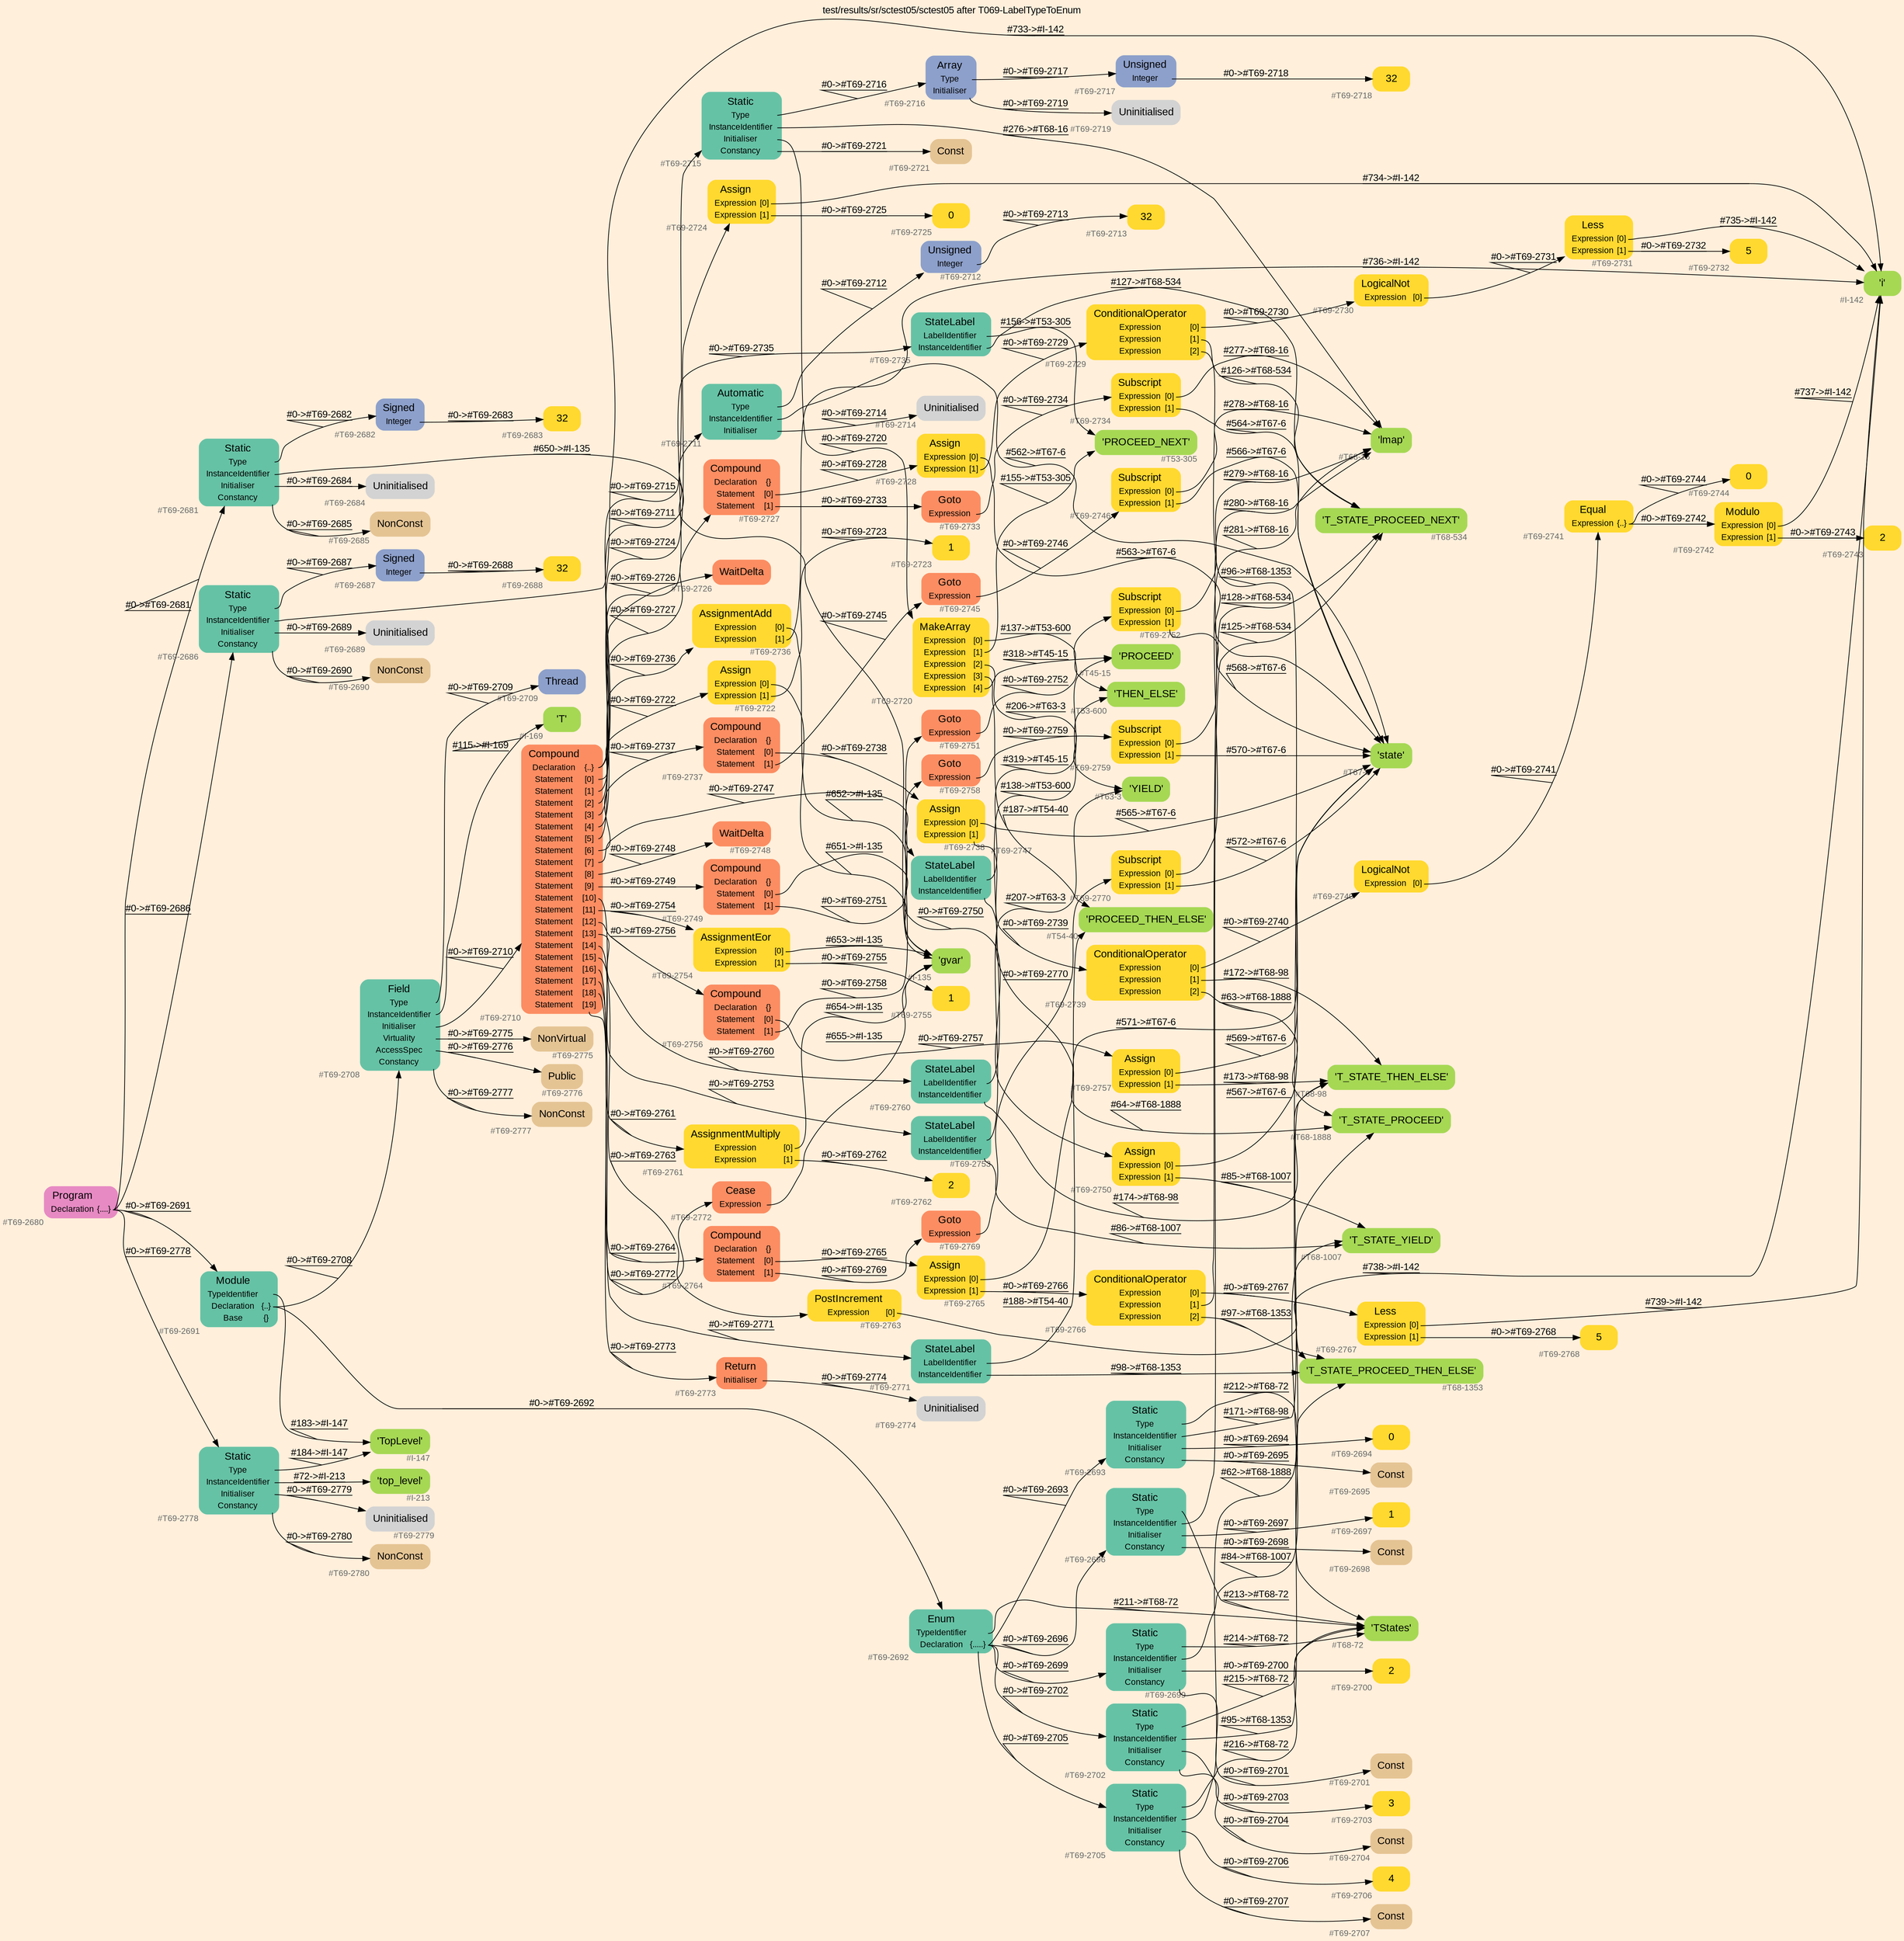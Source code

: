 digraph "test/results/sr/sctest05/sctest05 after T069-LabelTypeToEnum" {
label = "test/results/sr/sctest05/sctest05 after T069-LabelTypeToEnum"
labelloc = t
graph [
    rankdir = "LR"
    ranksep = 0.3
    bgcolor = antiquewhite1
    color = black
    fontcolor = black
    fontname = "Arial"
];
node [
    fontname = "Arial"
];
edge [
    fontname = "Arial"
];

// -------------------- node figure --------------------
// -------- block #T69-2680 ----------
"#T69-2680" [
    fillcolor = "/set28/4"
    xlabel = "#T69-2680"
    fontsize = "12"
    fontcolor = grey40
    shape = "plaintext"
    label = <<TABLE BORDER="0" CELLBORDER="0" CELLSPACING="0">
     <TR><TD><FONT COLOR="black" POINT-SIZE="15">Program</FONT></TD></TR>
     <TR><TD><FONT COLOR="black" POINT-SIZE="12">Declaration</FONT></TD><TD PORT="port0"><FONT COLOR="black" POINT-SIZE="12">{....}</FONT></TD></TR>
    </TABLE>>
    style = "rounded,filled"
];

// -------- block #T69-2681 ----------
"#T69-2681" [
    fillcolor = "/set28/1"
    xlabel = "#T69-2681"
    fontsize = "12"
    fontcolor = grey40
    shape = "plaintext"
    label = <<TABLE BORDER="0" CELLBORDER="0" CELLSPACING="0">
     <TR><TD><FONT COLOR="black" POINT-SIZE="15">Static</FONT></TD></TR>
     <TR><TD><FONT COLOR="black" POINT-SIZE="12">Type</FONT></TD><TD PORT="port0"></TD></TR>
     <TR><TD><FONT COLOR="black" POINT-SIZE="12">InstanceIdentifier</FONT></TD><TD PORT="port1"></TD></TR>
     <TR><TD><FONT COLOR="black" POINT-SIZE="12">Initialiser</FONT></TD><TD PORT="port2"></TD></TR>
     <TR><TD><FONT COLOR="black" POINT-SIZE="12">Constancy</FONT></TD><TD PORT="port3"></TD></TR>
    </TABLE>>
    style = "rounded,filled"
];

// -------- block #T69-2682 ----------
"#T69-2682" [
    fillcolor = "/set28/3"
    xlabel = "#T69-2682"
    fontsize = "12"
    fontcolor = grey40
    shape = "plaintext"
    label = <<TABLE BORDER="0" CELLBORDER="0" CELLSPACING="0">
     <TR><TD><FONT COLOR="black" POINT-SIZE="15">Signed</FONT></TD></TR>
     <TR><TD><FONT COLOR="black" POINT-SIZE="12">Integer</FONT></TD><TD PORT="port0"></TD></TR>
    </TABLE>>
    style = "rounded,filled"
];

// -------- block #T69-2683 ----------
"#T69-2683" [
    fillcolor = "/set28/6"
    xlabel = "#T69-2683"
    fontsize = "12"
    fontcolor = grey40
    shape = "plaintext"
    label = <<TABLE BORDER="0" CELLBORDER="0" CELLSPACING="0">
     <TR><TD><FONT COLOR="black" POINT-SIZE="15">32</FONT></TD></TR>
    </TABLE>>
    style = "rounded,filled"
];

// -------- block #I-135 ----------
"#I-135" [
    fillcolor = "/set28/5"
    xlabel = "#I-135"
    fontsize = "12"
    fontcolor = grey40
    shape = "plaintext"
    label = <<TABLE BORDER="0" CELLBORDER="0" CELLSPACING="0">
     <TR><TD><FONT COLOR="black" POINT-SIZE="15">'gvar'</FONT></TD></TR>
    </TABLE>>
    style = "rounded,filled"
];

// -------- block #T69-2684 ----------
"#T69-2684" [
    xlabel = "#T69-2684"
    fontsize = "12"
    fontcolor = grey40
    shape = "plaintext"
    label = <<TABLE BORDER="0" CELLBORDER="0" CELLSPACING="0">
     <TR><TD><FONT COLOR="black" POINT-SIZE="15">Uninitialised</FONT></TD></TR>
    </TABLE>>
    style = "rounded,filled"
];

// -------- block #T69-2685 ----------
"#T69-2685" [
    fillcolor = "/set28/7"
    xlabel = "#T69-2685"
    fontsize = "12"
    fontcolor = grey40
    shape = "plaintext"
    label = <<TABLE BORDER="0" CELLBORDER="0" CELLSPACING="0">
     <TR><TD><FONT COLOR="black" POINT-SIZE="15">NonConst</FONT></TD></TR>
    </TABLE>>
    style = "rounded,filled"
];

// -------- block #T69-2686 ----------
"#T69-2686" [
    fillcolor = "/set28/1"
    xlabel = "#T69-2686"
    fontsize = "12"
    fontcolor = grey40
    shape = "plaintext"
    label = <<TABLE BORDER="0" CELLBORDER="0" CELLSPACING="0">
     <TR><TD><FONT COLOR="black" POINT-SIZE="15">Static</FONT></TD></TR>
     <TR><TD><FONT COLOR="black" POINT-SIZE="12">Type</FONT></TD><TD PORT="port0"></TD></TR>
     <TR><TD><FONT COLOR="black" POINT-SIZE="12">InstanceIdentifier</FONT></TD><TD PORT="port1"></TD></TR>
     <TR><TD><FONT COLOR="black" POINT-SIZE="12">Initialiser</FONT></TD><TD PORT="port2"></TD></TR>
     <TR><TD><FONT COLOR="black" POINT-SIZE="12">Constancy</FONT></TD><TD PORT="port3"></TD></TR>
    </TABLE>>
    style = "rounded,filled"
];

// -------- block #T69-2687 ----------
"#T69-2687" [
    fillcolor = "/set28/3"
    xlabel = "#T69-2687"
    fontsize = "12"
    fontcolor = grey40
    shape = "plaintext"
    label = <<TABLE BORDER="0" CELLBORDER="0" CELLSPACING="0">
     <TR><TD><FONT COLOR="black" POINT-SIZE="15">Signed</FONT></TD></TR>
     <TR><TD><FONT COLOR="black" POINT-SIZE="12">Integer</FONT></TD><TD PORT="port0"></TD></TR>
    </TABLE>>
    style = "rounded,filled"
];

// -------- block #T69-2688 ----------
"#T69-2688" [
    fillcolor = "/set28/6"
    xlabel = "#T69-2688"
    fontsize = "12"
    fontcolor = grey40
    shape = "plaintext"
    label = <<TABLE BORDER="0" CELLBORDER="0" CELLSPACING="0">
     <TR><TD><FONT COLOR="black" POINT-SIZE="15">32</FONT></TD></TR>
    </TABLE>>
    style = "rounded,filled"
];

// -------- block #I-142 ----------
"#I-142" [
    fillcolor = "/set28/5"
    xlabel = "#I-142"
    fontsize = "12"
    fontcolor = grey40
    shape = "plaintext"
    label = <<TABLE BORDER="0" CELLBORDER="0" CELLSPACING="0">
     <TR><TD><FONT COLOR="black" POINT-SIZE="15">'i'</FONT></TD></TR>
    </TABLE>>
    style = "rounded,filled"
];

// -------- block #T69-2689 ----------
"#T69-2689" [
    xlabel = "#T69-2689"
    fontsize = "12"
    fontcolor = grey40
    shape = "plaintext"
    label = <<TABLE BORDER="0" CELLBORDER="0" CELLSPACING="0">
     <TR><TD><FONT COLOR="black" POINT-SIZE="15">Uninitialised</FONT></TD></TR>
    </TABLE>>
    style = "rounded,filled"
];

// -------- block #T69-2690 ----------
"#T69-2690" [
    fillcolor = "/set28/7"
    xlabel = "#T69-2690"
    fontsize = "12"
    fontcolor = grey40
    shape = "plaintext"
    label = <<TABLE BORDER="0" CELLBORDER="0" CELLSPACING="0">
     <TR><TD><FONT COLOR="black" POINT-SIZE="15">NonConst</FONT></TD></TR>
    </TABLE>>
    style = "rounded,filled"
];

// -------- block #T69-2691 ----------
"#T69-2691" [
    fillcolor = "/set28/1"
    xlabel = "#T69-2691"
    fontsize = "12"
    fontcolor = grey40
    shape = "plaintext"
    label = <<TABLE BORDER="0" CELLBORDER="0" CELLSPACING="0">
     <TR><TD><FONT COLOR="black" POINT-SIZE="15">Module</FONT></TD></TR>
     <TR><TD><FONT COLOR="black" POINT-SIZE="12">TypeIdentifier</FONT></TD><TD PORT="port0"></TD></TR>
     <TR><TD><FONT COLOR="black" POINT-SIZE="12">Declaration</FONT></TD><TD PORT="port1"><FONT COLOR="black" POINT-SIZE="12">{..}</FONT></TD></TR>
     <TR><TD><FONT COLOR="black" POINT-SIZE="12">Base</FONT></TD><TD PORT="port2"><FONT COLOR="black" POINT-SIZE="12">{}</FONT></TD></TR>
    </TABLE>>
    style = "rounded,filled"
];

// -------- block #I-147 ----------
"#I-147" [
    fillcolor = "/set28/5"
    xlabel = "#I-147"
    fontsize = "12"
    fontcolor = grey40
    shape = "plaintext"
    label = <<TABLE BORDER="0" CELLBORDER="0" CELLSPACING="0">
     <TR><TD><FONT COLOR="black" POINT-SIZE="15">'TopLevel'</FONT></TD></TR>
    </TABLE>>
    style = "rounded,filled"
];

// -------- block #T69-2692 ----------
"#T69-2692" [
    fillcolor = "/set28/1"
    xlabel = "#T69-2692"
    fontsize = "12"
    fontcolor = grey40
    shape = "plaintext"
    label = <<TABLE BORDER="0" CELLBORDER="0" CELLSPACING="0">
     <TR><TD><FONT COLOR="black" POINT-SIZE="15">Enum</FONT></TD></TR>
     <TR><TD><FONT COLOR="black" POINT-SIZE="12">TypeIdentifier</FONT></TD><TD PORT="port0"></TD></TR>
     <TR><TD><FONT COLOR="black" POINT-SIZE="12">Declaration</FONT></TD><TD PORT="port1"><FONT COLOR="black" POINT-SIZE="12">{.....}</FONT></TD></TR>
    </TABLE>>
    style = "rounded,filled"
];

// -------- block #T68-72 ----------
"#T68-72" [
    fillcolor = "/set28/5"
    xlabel = "#T68-72"
    fontsize = "12"
    fontcolor = grey40
    shape = "plaintext"
    label = <<TABLE BORDER="0" CELLBORDER="0" CELLSPACING="0">
     <TR><TD><FONT COLOR="black" POINT-SIZE="15">'TStates'</FONT></TD></TR>
    </TABLE>>
    style = "rounded,filled"
];

// -------- block #T69-2693 ----------
"#T69-2693" [
    fillcolor = "/set28/1"
    xlabel = "#T69-2693"
    fontsize = "12"
    fontcolor = grey40
    shape = "plaintext"
    label = <<TABLE BORDER="0" CELLBORDER="0" CELLSPACING="0">
     <TR><TD><FONT COLOR="black" POINT-SIZE="15">Static</FONT></TD></TR>
     <TR><TD><FONT COLOR="black" POINT-SIZE="12">Type</FONT></TD><TD PORT="port0"></TD></TR>
     <TR><TD><FONT COLOR="black" POINT-SIZE="12">InstanceIdentifier</FONT></TD><TD PORT="port1"></TD></TR>
     <TR><TD><FONT COLOR="black" POINT-SIZE="12">Initialiser</FONT></TD><TD PORT="port2"></TD></TR>
     <TR><TD><FONT COLOR="black" POINT-SIZE="12">Constancy</FONT></TD><TD PORT="port3"></TD></TR>
    </TABLE>>
    style = "rounded,filled"
];

// -------- block #T68-98 ----------
"#T68-98" [
    fillcolor = "/set28/5"
    xlabel = "#T68-98"
    fontsize = "12"
    fontcolor = grey40
    shape = "plaintext"
    label = <<TABLE BORDER="0" CELLBORDER="0" CELLSPACING="0">
     <TR><TD><FONT COLOR="black" POINT-SIZE="15">'T_STATE_THEN_ELSE'</FONT></TD></TR>
    </TABLE>>
    style = "rounded,filled"
];

// -------- block #T69-2694 ----------
"#T69-2694" [
    fillcolor = "/set28/6"
    xlabel = "#T69-2694"
    fontsize = "12"
    fontcolor = grey40
    shape = "plaintext"
    label = <<TABLE BORDER="0" CELLBORDER="0" CELLSPACING="0">
     <TR><TD><FONT COLOR="black" POINT-SIZE="15">0</FONT></TD></TR>
    </TABLE>>
    style = "rounded,filled"
];

// -------- block #T69-2695 ----------
"#T69-2695" [
    fillcolor = "/set28/7"
    xlabel = "#T69-2695"
    fontsize = "12"
    fontcolor = grey40
    shape = "plaintext"
    label = <<TABLE BORDER="0" CELLBORDER="0" CELLSPACING="0">
     <TR><TD><FONT COLOR="black" POINT-SIZE="15">Const</FONT></TD></TR>
    </TABLE>>
    style = "rounded,filled"
];

// -------- block #T69-2696 ----------
"#T69-2696" [
    fillcolor = "/set28/1"
    xlabel = "#T69-2696"
    fontsize = "12"
    fontcolor = grey40
    shape = "plaintext"
    label = <<TABLE BORDER="0" CELLBORDER="0" CELLSPACING="0">
     <TR><TD><FONT COLOR="black" POINT-SIZE="15">Static</FONT></TD></TR>
     <TR><TD><FONT COLOR="black" POINT-SIZE="12">Type</FONT></TD><TD PORT="port0"></TD></TR>
     <TR><TD><FONT COLOR="black" POINT-SIZE="12">InstanceIdentifier</FONT></TD><TD PORT="port1"></TD></TR>
     <TR><TD><FONT COLOR="black" POINT-SIZE="12">Initialiser</FONT></TD><TD PORT="port2"></TD></TR>
     <TR><TD><FONT COLOR="black" POINT-SIZE="12">Constancy</FONT></TD><TD PORT="port3"></TD></TR>
    </TABLE>>
    style = "rounded,filled"
];

// -------- block #T68-534 ----------
"#T68-534" [
    fillcolor = "/set28/5"
    xlabel = "#T68-534"
    fontsize = "12"
    fontcolor = grey40
    shape = "plaintext"
    label = <<TABLE BORDER="0" CELLBORDER="0" CELLSPACING="0">
     <TR><TD><FONT COLOR="black" POINT-SIZE="15">'T_STATE_PROCEED_NEXT'</FONT></TD></TR>
    </TABLE>>
    style = "rounded,filled"
];

// -------- block #T69-2697 ----------
"#T69-2697" [
    fillcolor = "/set28/6"
    xlabel = "#T69-2697"
    fontsize = "12"
    fontcolor = grey40
    shape = "plaintext"
    label = <<TABLE BORDER="0" CELLBORDER="0" CELLSPACING="0">
     <TR><TD><FONT COLOR="black" POINT-SIZE="15">1</FONT></TD></TR>
    </TABLE>>
    style = "rounded,filled"
];

// -------- block #T69-2698 ----------
"#T69-2698" [
    fillcolor = "/set28/7"
    xlabel = "#T69-2698"
    fontsize = "12"
    fontcolor = grey40
    shape = "plaintext"
    label = <<TABLE BORDER="0" CELLBORDER="0" CELLSPACING="0">
     <TR><TD><FONT COLOR="black" POINT-SIZE="15">Const</FONT></TD></TR>
    </TABLE>>
    style = "rounded,filled"
];

// -------- block #T69-2699 ----------
"#T69-2699" [
    fillcolor = "/set28/1"
    xlabel = "#T69-2699"
    fontsize = "12"
    fontcolor = grey40
    shape = "plaintext"
    label = <<TABLE BORDER="0" CELLBORDER="0" CELLSPACING="0">
     <TR><TD><FONT COLOR="black" POINT-SIZE="15">Static</FONT></TD></TR>
     <TR><TD><FONT COLOR="black" POINT-SIZE="12">Type</FONT></TD><TD PORT="port0"></TD></TR>
     <TR><TD><FONT COLOR="black" POINT-SIZE="12">InstanceIdentifier</FONT></TD><TD PORT="port1"></TD></TR>
     <TR><TD><FONT COLOR="black" POINT-SIZE="12">Initialiser</FONT></TD><TD PORT="port2"></TD></TR>
     <TR><TD><FONT COLOR="black" POINT-SIZE="12">Constancy</FONT></TD><TD PORT="port3"></TD></TR>
    </TABLE>>
    style = "rounded,filled"
];

// -------- block #T68-1007 ----------
"#T68-1007" [
    fillcolor = "/set28/5"
    xlabel = "#T68-1007"
    fontsize = "12"
    fontcolor = grey40
    shape = "plaintext"
    label = <<TABLE BORDER="0" CELLBORDER="0" CELLSPACING="0">
     <TR><TD><FONT COLOR="black" POINT-SIZE="15">'T_STATE_YIELD'</FONT></TD></TR>
    </TABLE>>
    style = "rounded,filled"
];

// -------- block #T69-2700 ----------
"#T69-2700" [
    fillcolor = "/set28/6"
    xlabel = "#T69-2700"
    fontsize = "12"
    fontcolor = grey40
    shape = "plaintext"
    label = <<TABLE BORDER="0" CELLBORDER="0" CELLSPACING="0">
     <TR><TD><FONT COLOR="black" POINT-SIZE="15">2</FONT></TD></TR>
    </TABLE>>
    style = "rounded,filled"
];

// -------- block #T69-2701 ----------
"#T69-2701" [
    fillcolor = "/set28/7"
    xlabel = "#T69-2701"
    fontsize = "12"
    fontcolor = grey40
    shape = "plaintext"
    label = <<TABLE BORDER="0" CELLBORDER="0" CELLSPACING="0">
     <TR><TD><FONT COLOR="black" POINT-SIZE="15">Const</FONT></TD></TR>
    </TABLE>>
    style = "rounded,filled"
];

// -------- block #T69-2702 ----------
"#T69-2702" [
    fillcolor = "/set28/1"
    xlabel = "#T69-2702"
    fontsize = "12"
    fontcolor = grey40
    shape = "plaintext"
    label = <<TABLE BORDER="0" CELLBORDER="0" CELLSPACING="0">
     <TR><TD><FONT COLOR="black" POINT-SIZE="15">Static</FONT></TD></TR>
     <TR><TD><FONT COLOR="black" POINT-SIZE="12">Type</FONT></TD><TD PORT="port0"></TD></TR>
     <TR><TD><FONT COLOR="black" POINT-SIZE="12">InstanceIdentifier</FONT></TD><TD PORT="port1"></TD></TR>
     <TR><TD><FONT COLOR="black" POINT-SIZE="12">Initialiser</FONT></TD><TD PORT="port2"></TD></TR>
     <TR><TD><FONT COLOR="black" POINT-SIZE="12">Constancy</FONT></TD><TD PORT="port3"></TD></TR>
    </TABLE>>
    style = "rounded,filled"
];

// -------- block #T68-1353 ----------
"#T68-1353" [
    fillcolor = "/set28/5"
    xlabel = "#T68-1353"
    fontsize = "12"
    fontcolor = grey40
    shape = "plaintext"
    label = <<TABLE BORDER="0" CELLBORDER="0" CELLSPACING="0">
     <TR><TD><FONT COLOR="black" POINT-SIZE="15">'T_STATE_PROCEED_THEN_ELSE'</FONT></TD></TR>
    </TABLE>>
    style = "rounded,filled"
];

// -------- block #T69-2703 ----------
"#T69-2703" [
    fillcolor = "/set28/6"
    xlabel = "#T69-2703"
    fontsize = "12"
    fontcolor = grey40
    shape = "plaintext"
    label = <<TABLE BORDER="0" CELLBORDER="0" CELLSPACING="0">
     <TR><TD><FONT COLOR="black" POINT-SIZE="15">3</FONT></TD></TR>
    </TABLE>>
    style = "rounded,filled"
];

// -------- block #T69-2704 ----------
"#T69-2704" [
    fillcolor = "/set28/7"
    xlabel = "#T69-2704"
    fontsize = "12"
    fontcolor = grey40
    shape = "plaintext"
    label = <<TABLE BORDER="0" CELLBORDER="0" CELLSPACING="0">
     <TR><TD><FONT COLOR="black" POINT-SIZE="15">Const</FONT></TD></TR>
    </TABLE>>
    style = "rounded,filled"
];

// -------- block #T69-2705 ----------
"#T69-2705" [
    fillcolor = "/set28/1"
    xlabel = "#T69-2705"
    fontsize = "12"
    fontcolor = grey40
    shape = "plaintext"
    label = <<TABLE BORDER="0" CELLBORDER="0" CELLSPACING="0">
     <TR><TD><FONT COLOR="black" POINT-SIZE="15">Static</FONT></TD></TR>
     <TR><TD><FONT COLOR="black" POINT-SIZE="12">Type</FONT></TD><TD PORT="port0"></TD></TR>
     <TR><TD><FONT COLOR="black" POINT-SIZE="12">InstanceIdentifier</FONT></TD><TD PORT="port1"></TD></TR>
     <TR><TD><FONT COLOR="black" POINT-SIZE="12">Initialiser</FONT></TD><TD PORT="port2"></TD></TR>
     <TR><TD><FONT COLOR="black" POINT-SIZE="12">Constancy</FONT></TD><TD PORT="port3"></TD></TR>
    </TABLE>>
    style = "rounded,filled"
];

// -------- block #T68-1888 ----------
"#T68-1888" [
    fillcolor = "/set28/5"
    xlabel = "#T68-1888"
    fontsize = "12"
    fontcolor = grey40
    shape = "plaintext"
    label = <<TABLE BORDER="0" CELLBORDER="0" CELLSPACING="0">
     <TR><TD><FONT COLOR="black" POINT-SIZE="15">'T_STATE_PROCEED'</FONT></TD></TR>
    </TABLE>>
    style = "rounded,filled"
];

// -------- block #T69-2706 ----------
"#T69-2706" [
    fillcolor = "/set28/6"
    xlabel = "#T69-2706"
    fontsize = "12"
    fontcolor = grey40
    shape = "plaintext"
    label = <<TABLE BORDER="0" CELLBORDER="0" CELLSPACING="0">
     <TR><TD><FONT COLOR="black" POINT-SIZE="15">4</FONT></TD></TR>
    </TABLE>>
    style = "rounded,filled"
];

// -------- block #T69-2707 ----------
"#T69-2707" [
    fillcolor = "/set28/7"
    xlabel = "#T69-2707"
    fontsize = "12"
    fontcolor = grey40
    shape = "plaintext"
    label = <<TABLE BORDER="0" CELLBORDER="0" CELLSPACING="0">
     <TR><TD><FONT COLOR="black" POINT-SIZE="15">Const</FONT></TD></TR>
    </TABLE>>
    style = "rounded,filled"
];

// -------- block #T69-2708 ----------
"#T69-2708" [
    fillcolor = "/set28/1"
    xlabel = "#T69-2708"
    fontsize = "12"
    fontcolor = grey40
    shape = "plaintext"
    label = <<TABLE BORDER="0" CELLBORDER="0" CELLSPACING="0">
     <TR><TD><FONT COLOR="black" POINT-SIZE="15">Field</FONT></TD></TR>
     <TR><TD><FONT COLOR="black" POINT-SIZE="12">Type</FONT></TD><TD PORT="port0"></TD></TR>
     <TR><TD><FONT COLOR="black" POINT-SIZE="12">InstanceIdentifier</FONT></TD><TD PORT="port1"></TD></TR>
     <TR><TD><FONT COLOR="black" POINT-SIZE="12">Initialiser</FONT></TD><TD PORT="port2"></TD></TR>
     <TR><TD><FONT COLOR="black" POINT-SIZE="12">Virtuality</FONT></TD><TD PORT="port3"></TD></TR>
     <TR><TD><FONT COLOR="black" POINT-SIZE="12">AccessSpec</FONT></TD><TD PORT="port4"></TD></TR>
     <TR><TD><FONT COLOR="black" POINT-SIZE="12">Constancy</FONT></TD><TD PORT="port5"></TD></TR>
    </TABLE>>
    style = "rounded,filled"
];

// -------- block #T69-2709 ----------
"#T69-2709" [
    fillcolor = "/set28/3"
    xlabel = "#T69-2709"
    fontsize = "12"
    fontcolor = grey40
    shape = "plaintext"
    label = <<TABLE BORDER="0" CELLBORDER="0" CELLSPACING="0">
     <TR><TD><FONT COLOR="black" POINT-SIZE="15">Thread</FONT></TD></TR>
    </TABLE>>
    style = "rounded,filled"
];

// -------- block #I-169 ----------
"#I-169" [
    fillcolor = "/set28/5"
    xlabel = "#I-169"
    fontsize = "12"
    fontcolor = grey40
    shape = "plaintext"
    label = <<TABLE BORDER="0" CELLBORDER="0" CELLSPACING="0">
     <TR><TD><FONT COLOR="black" POINT-SIZE="15">'T'</FONT></TD></TR>
    </TABLE>>
    style = "rounded,filled"
];

// -------- block #T69-2710 ----------
"#T69-2710" [
    fillcolor = "/set28/2"
    xlabel = "#T69-2710"
    fontsize = "12"
    fontcolor = grey40
    shape = "plaintext"
    label = <<TABLE BORDER="0" CELLBORDER="0" CELLSPACING="0">
     <TR><TD><FONT COLOR="black" POINT-SIZE="15">Compound</FONT></TD></TR>
     <TR><TD><FONT COLOR="black" POINT-SIZE="12">Declaration</FONT></TD><TD PORT="port0"><FONT COLOR="black" POINT-SIZE="12">{..}</FONT></TD></TR>
     <TR><TD><FONT COLOR="black" POINT-SIZE="12">Statement</FONT></TD><TD PORT="port1"><FONT COLOR="black" POINT-SIZE="12">[0]</FONT></TD></TR>
     <TR><TD><FONT COLOR="black" POINT-SIZE="12">Statement</FONT></TD><TD PORT="port2"><FONT COLOR="black" POINT-SIZE="12">[1]</FONT></TD></TR>
     <TR><TD><FONT COLOR="black" POINT-SIZE="12">Statement</FONT></TD><TD PORT="port3"><FONT COLOR="black" POINT-SIZE="12">[2]</FONT></TD></TR>
     <TR><TD><FONT COLOR="black" POINT-SIZE="12">Statement</FONT></TD><TD PORT="port4"><FONT COLOR="black" POINT-SIZE="12">[3]</FONT></TD></TR>
     <TR><TD><FONT COLOR="black" POINT-SIZE="12">Statement</FONT></TD><TD PORT="port5"><FONT COLOR="black" POINT-SIZE="12">[4]</FONT></TD></TR>
     <TR><TD><FONT COLOR="black" POINT-SIZE="12">Statement</FONT></TD><TD PORT="port6"><FONT COLOR="black" POINT-SIZE="12">[5]</FONT></TD></TR>
     <TR><TD><FONT COLOR="black" POINT-SIZE="12">Statement</FONT></TD><TD PORT="port7"><FONT COLOR="black" POINT-SIZE="12">[6]</FONT></TD></TR>
     <TR><TD><FONT COLOR="black" POINT-SIZE="12">Statement</FONT></TD><TD PORT="port8"><FONT COLOR="black" POINT-SIZE="12">[7]</FONT></TD></TR>
     <TR><TD><FONT COLOR="black" POINT-SIZE="12">Statement</FONT></TD><TD PORT="port9"><FONT COLOR="black" POINT-SIZE="12">[8]</FONT></TD></TR>
     <TR><TD><FONT COLOR="black" POINT-SIZE="12">Statement</FONT></TD><TD PORT="port10"><FONT COLOR="black" POINT-SIZE="12">[9]</FONT></TD></TR>
     <TR><TD><FONT COLOR="black" POINT-SIZE="12">Statement</FONT></TD><TD PORT="port11"><FONT COLOR="black" POINT-SIZE="12">[10]</FONT></TD></TR>
     <TR><TD><FONT COLOR="black" POINT-SIZE="12">Statement</FONT></TD><TD PORT="port12"><FONT COLOR="black" POINT-SIZE="12">[11]</FONT></TD></TR>
     <TR><TD><FONT COLOR="black" POINT-SIZE="12">Statement</FONT></TD><TD PORT="port13"><FONT COLOR="black" POINT-SIZE="12">[12]</FONT></TD></TR>
     <TR><TD><FONT COLOR="black" POINT-SIZE="12">Statement</FONT></TD><TD PORT="port14"><FONT COLOR="black" POINT-SIZE="12">[13]</FONT></TD></TR>
     <TR><TD><FONT COLOR="black" POINT-SIZE="12">Statement</FONT></TD><TD PORT="port15"><FONT COLOR="black" POINT-SIZE="12">[14]</FONT></TD></TR>
     <TR><TD><FONT COLOR="black" POINT-SIZE="12">Statement</FONT></TD><TD PORT="port16"><FONT COLOR="black" POINT-SIZE="12">[15]</FONT></TD></TR>
     <TR><TD><FONT COLOR="black" POINT-SIZE="12">Statement</FONT></TD><TD PORT="port17"><FONT COLOR="black" POINT-SIZE="12">[16]</FONT></TD></TR>
     <TR><TD><FONT COLOR="black" POINT-SIZE="12">Statement</FONT></TD><TD PORT="port18"><FONT COLOR="black" POINT-SIZE="12">[17]</FONT></TD></TR>
     <TR><TD><FONT COLOR="black" POINT-SIZE="12">Statement</FONT></TD><TD PORT="port19"><FONT COLOR="black" POINT-SIZE="12">[18]</FONT></TD></TR>
     <TR><TD><FONT COLOR="black" POINT-SIZE="12">Statement</FONT></TD><TD PORT="port20"><FONT COLOR="black" POINT-SIZE="12">[19]</FONT></TD></TR>
    </TABLE>>
    style = "rounded,filled"
];

// -------- block #T69-2711 ----------
"#T69-2711" [
    fillcolor = "/set28/1"
    xlabel = "#T69-2711"
    fontsize = "12"
    fontcolor = grey40
    shape = "plaintext"
    label = <<TABLE BORDER="0" CELLBORDER="0" CELLSPACING="0">
     <TR><TD><FONT COLOR="black" POINT-SIZE="15">Automatic</FONT></TD></TR>
     <TR><TD><FONT COLOR="black" POINT-SIZE="12">Type</FONT></TD><TD PORT="port0"></TD></TR>
     <TR><TD><FONT COLOR="black" POINT-SIZE="12">InstanceIdentifier</FONT></TD><TD PORT="port1"></TD></TR>
     <TR><TD><FONT COLOR="black" POINT-SIZE="12">Initialiser</FONT></TD><TD PORT="port2"></TD></TR>
    </TABLE>>
    style = "rounded,filled"
];

// -------- block #T69-2712 ----------
"#T69-2712" [
    fillcolor = "/set28/3"
    xlabel = "#T69-2712"
    fontsize = "12"
    fontcolor = grey40
    shape = "plaintext"
    label = <<TABLE BORDER="0" CELLBORDER="0" CELLSPACING="0">
     <TR><TD><FONT COLOR="black" POINT-SIZE="15">Unsigned</FONT></TD></TR>
     <TR><TD><FONT COLOR="black" POINT-SIZE="12">Integer</FONT></TD><TD PORT="port0"></TD></TR>
    </TABLE>>
    style = "rounded,filled"
];

// -------- block #T69-2713 ----------
"#T69-2713" [
    fillcolor = "/set28/6"
    xlabel = "#T69-2713"
    fontsize = "12"
    fontcolor = grey40
    shape = "plaintext"
    label = <<TABLE BORDER="0" CELLBORDER="0" CELLSPACING="0">
     <TR><TD><FONT COLOR="black" POINT-SIZE="15">32</FONT></TD></TR>
    </TABLE>>
    style = "rounded,filled"
];

// -------- block #T67-6 ----------
"#T67-6" [
    fillcolor = "/set28/5"
    xlabel = "#T67-6"
    fontsize = "12"
    fontcolor = grey40
    shape = "plaintext"
    label = <<TABLE BORDER="0" CELLBORDER="0" CELLSPACING="0">
     <TR><TD><FONT COLOR="black" POINT-SIZE="15">'state'</FONT></TD></TR>
    </TABLE>>
    style = "rounded,filled"
];

// -------- block #T69-2714 ----------
"#T69-2714" [
    xlabel = "#T69-2714"
    fontsize = "12"
    fontcolor = grey40
    shape = "plaintext"
    label = <<TABLE BORDER="0" CELLBORDER="0" CELLSPACING="0">
     <TR><TD><FONT COLOR="black" POINT-SIZE="15">Uninitialised</FONT></TD></TR>
    </TABLE>>
    style = "rounded,filled"
];

// -------- block #T69-2715 ----------
"#T69-2715" [
    fillcolor = "/set28/1"
    xlabel = "#T69-2715"
    fontsize = "12"
    fontcolor = grey40
    shape = "plaintext"
    label = <<TABLE BORDER="0" CELLBORDER="0" CELLSPACING="0">
     <TR><TD><FONT COLOR="black" POINT-SIZE="15">Static</FONT></TD></TR>
     <TR><TD><FONT COLOR="black" POINT-SIZE="12">Type</FONT></TD><TD PORT="port0"></TD></TR>
     <TR><TD><FONT COLOR="black" POINT-SIZE="12">InstanceIdentifier</FONT></TD><TD PORT="port1"></TD></TR>
     <TR><TD><FONT COLOR="black" POINT-SIZE="12">Initialiser</FONT></TD><TD PORT="port2"></TD></TR>
     <TR><TD><FONT COLOR="black" POINT-SIZE="12">Constancy</FONT></TD><TD PORT="port3"></TD></TR>
    </TABLE>>
    style = "rounded,filled"
];

// -------- block #T69-2716 ----------
"#T69-2716" [
    fillcolor = "/set28/3"
    xlabel = "#T69-2716"
    fontsize = "12"
    fontcolor = grey40
    shape = "plaintext"
    label = <<TABLE BORDER="0" CELLBORDER="0" CELLSPACING="0">
     <TR><TD><FONT COLOR="black" POINT-SIZE="15">Array</FONT></TD></TR>
     <TR><TD><FONT COLOR="black" POINT-SIZE="12">Type</FONT></TD><TD PORT="port0"></TD></TR>
     <TR><TD><FONT COLOR="black" POINT-SIZE="12">Initialiser</FONT></TD><TD PORT="port1"></TD></TR>
    </TABLE>>
    style = "rounded,filled"
];

// -------- block #T69-2717 ----------
"#T69-2717" [
    fillcolor = "/set28/3"
    xlabel = "#T69-2717"
    fontsize = "12"
    fontcolor = grey40
    shape = "plaintext"
    label = <<TABLE BORDER="0" CELLBORDER="0" CELLSPACING="0">
     <TR><TD><FONT COLOR="black" POINT-SIZE="15">Unsigned</FONT></TD></TR>
     <TR><TD><FONT COLOR="black" POINT-SIZE="12">Integer</FONT></TD><TD PORT="port0"></TD></TR>
    </TABLE>>
    style = "rounded,filled"
];

// -------- block #T69-2718 ----------
"#T69-2718" [
    fillcolor = "/set28/6"
    xlabel = "#T69-2718"
    fontsize = "12"
    fontcolor = grey40
    shape = "plaintext"
    label = <<TABLE BORDER="0" CELLBORDER="0" CELLSPACING="0">
     <TR><TD><FONT COLOR="black" POINT-SIZE="15">32</FONT></TD></TR>
    </TABLE>>
    style = "rounded,filled"
];

// -------- block #T69-2719 ----------
"#T69-2719" [
    xlabel = "#T69-2719"
    fontsize = "12"
    fontcolor = grey40
    shape = "plaintext"
    label = <<TABLE BORDER="0" CELLBORDER="0" CELLSPACING="0">
     <TR><TD><FONT COLOR="black" POINT-SIZE="15">Uninitialised</FONT></TD></TR>
    </TABLE>>
    style = "rounded,filled"
];

// -------- block #T68-16 ----------
"#T68-16" [
    fillcolor = "/set28/5"
    xlabel = "#T68-16"
    fontsize = "12"
    fontcolor = grey40
    shape = "plaintext"
    label = <<TABLE BORDER="0" CELLBORDER="0" CELLSPACING="0">
     <TR><TD><FONT COLOR="black" POINT-SIZE="15">'lmap'</FONT></TD></TR>
    </TABLE>>
    style = "rounded,filled"
];

// -------- block #T69-2720 ----------
"#T69-2720" [
    fillcolor = "/set28/6"
    xlabel = "#T69-2720"
    fontsize = "12"
    fontcolor = grey40
    shape = "plaintext"
    label = <<TABLE BORDER="0" CELLBORDER="0" CELLSPACING="0">
     <TR><TD><FONT COLOR="black" POINT-SIZE="15">MakeArray</FONT></TD></TR>
     <TR><TD><FONT COLOR="black" POINT-SIZE="12">Expression</FONT></TD><TD PORT="port0"><FONT COLOR="black" POINT-SIZE="12">[0]</FONT></TD></TR>
     <TR><TD><FONT COLOR="black" POINT-SIZE="12">Expression</FONT></TD><TD PORT="port1"><FONT COLOR="black" POINT-SIZE="12">[1]</FONT></TD></TR>
     <TR><TD><FONT COLOR="black" POINT-SIZE="12">Expression</FONT></TD><TD PORT="port2"><FONT COLOR="black" POINT-SIZE="12">[2]</FONT></TD></TR>
     <TR><TD><FONT COLOR="black" POINT-SIZE="12">Expression</FONT></TD><TD PORT="port3"><FONT COLOR="black" POINT-SIZE="12">[3]</FONT></TD></TR>
     <TR><TD><FONT COLOR="black" POINT-SIZE="12">Expression</FONT></TD><TD PORT="port4"><FONT COLOR="black" POINT-SIZE="12">[4]</FONT></TD></TR>
    </TABLE>>
    style = "rounded,filled"
];

// -------- block #T53-600 ----------
"#T53-600" [
    fillcolor = "/set28/5"
    xlabel = "#T53-600"
    fontsize = "12"
    fontcolor = grey40
    shape = "plaintext"
    label = <<TABLE BORDER="0" CELLBORDER="0" CELLSPACING="0">
     <TR><TD><FONT COLOR="black" POINT-SIZE="15">'THEN_ELSE'</FONT></TD></TR>
    </TABLE>>
    style = "rounded,filled"
];

// -------- block #T53-305 ----------
"#T53-305" [
    fillcolor = "/set28/5"
    xlabel = "#T53-305"
    fontsize = "12"
    fontcolor = grey40
    shape = "plaintext"
    label = <<TABLE BORDER="0" CELLBORDER="0" CELLSPACING="0">
     <TR><TD><FONT COLOR="black" POINT-SIZE="15">'PROCEED_NEXT'</FONT></TD></TR>
    </TABLE>>
    style = "rounded,filled"
];

// -------- block #T63-3 ----------
"#T63-3" [
    fillcolor = "/set28/5"
    xlabel = "#T63-3"
    fontsize = "12"
    fontcolor = grey40
    shape = "plaintext"
    label = <<TABLE BORDER="0" CELLBORDER="0" CELLSPACING="0">
     <TR><TD><FONT COLOR="black" POINT-SIZE="15">'YIELD'</FONT></TD></TR>
    </TABLE>>
    style = "rounded,filled"
];

// -------- block #T54-40 ----------
"#T54-40" [
    fillcolor = "/set28/5"
    xlabel = "#T54-40"
    fontsize = "12"
    fontcolor = grey40
    shape = "plaintext"
    label = <<TABLE BORDER="0" CELLBORDER="0" CELLSPACING="0">
     <TR><TD><FONT COLOR="black" POINT-SIZE="15">'PROCEED_THEN_ELSE'</FONT></TD></TR>
    </TABLE>>
    style = "rounded,filled"
];

// -------- block #T45-15 ----------
"#T45-15" [
    fillcolor = "/set28/5"
    xlabel = "#T45-15"
    fontsize = "12"
    fontcolor = grey40
    shape = "plaintext"
    label = <<TABLE BORDER="0" CELLBORDER="0" CELLSPACING="0">
     <TR><TD><FONT COLOR="black" POINT-SIZE="15">'PROCEED'</FONT></TD></TR>
    </TABLE>>
    style = "rounded,filled"
];

// -------- block #T69-2721 ----------
"#T69-2721" [
    fillcolor = "/set28/7"
    xlabel = "#T69-2721"
    fontsize = "12"
    fontcolor = grey40
    shape = "plaintext"
    label = <<TABLE BORDER="0" CELLBORDER="0" CELLSPACING="0">
     <TR><TD><FONT COLOR="black" POINT-SIZE="15">Const</FONT></TD></TR>
    </TABLE>>
    style = "rounded,filled"
];

// -------- block #T69-2722 ----------
"#T69-2722" [
    fillcolor = "/set28/6"
    xlabel = "#T69-2722"
    fontsize = "12"
    fontcolor = grey40
    shape = "plaintext"
    label = <<TABLE BORDER="0" CELLBORDER="0" CELLSPACING="0">
     <TR><TD><FONT COLOR="black" POINT-SIZE="15">Assign</FONT></TD></TR>
     <TR><TD><FONT COLOR="black" POINT-SIZE="12">Expression</FONT></TD><TD PORT="port0"><FONT COLOR="black" POINT-SIZE="12">[0]</FONT></TD></TR>
     <TR><TD><FONT COLOR="black" POINT-SIZE="12">Expression</FONT></TD><TD PORT="port1"><FONT COLOR="black" POINT-SIZE="12">[1]</FONT></TD></TR>
    </TABLE>>
    style = "rounded,filled"
];

// -------- block #T69-2723 ----------
"#T69-2723" [
    fillcolor = "/set28/6"
    xlabel = "#T69-2723"
    fontsize = "12"
    fontcolor = grey40
    shape = "plaintext"
    label = <<TABLE BORDER="0" CELLBORDER="0" CELLSPACING="0">
     <TR><TD><FONT COLOR="black" POINT-SIZE="15">1</FONT></TD></TR>
    </TABLE>>
    style = "rounded,filled"
];

// -------- block #T69-2724 ----------
"#T69-2724" [
    fillcolor = "/set28/6"
    xlabel = "#T69-2724"
    fontsize = "12"
    fontcolor = grey40
    shape = "plaintext"
    label = <<TABLE BORDER="0" CELLBORDER="0" CELLSPACING="0">
     <TR><TD><FONT COLOR="black" POINT-SIZE="15">Assign</FONT></TD></TR>
     <TR><TD><FONT COLOR="black" POINT-SIZE="12">Expression</FONT></TD><TD PORT="port0"><FONT COLOR="black" POINT-SIZE="12">[0]</FONT></TD></TR>
     <TR><TD><FONT COLOR="black" POINT-SIZE="12">Expression</FONT></TD><TD PORT="port1"><FONT COLOR="black" POINT-SIZE="12">[1]</FONT></TD></TR>
    </TABLE>>
    style = "rounded,filled"
];

// -------- block #T69-2725 ----------
"#T69-2725" [
    fillcolor = "/set28/6"
    xlabel = "#T69-2725"
    fontsize = "12"
    fontcolor = grey40
    shape = "plaintext"
    label = <<TABLE BORDER="0" CELLBORDER="0" CELLSPACING="0">
     <TR><TD><FONT COLOR="black" POINT-SIZE="15">0</FONT></TD></TR>
    </TABLE>>
    style = "rounded,filled"
];

// -------- block #T69-2726 ----------
"#T69-2726" [
    fillcolor = "/set28/2"
    xlabel = "#T69-2726"
    fontsize = "12"
    fontcolor = grey40
    shape = "plaintext"
    label = <<TABLE BORDER="0" CELLBORDER="0" CELLSPACING="0">
     <TR><TD><FONT COLOR="black" POINT-SIZE="15">WaitDelta</FONT></TD></TR>
    </TABLE>>
    style = "rounded,filled"
];

// -------- block #T69-2727 ----------
"#T69-2727" [
    fillcolor = "/set28/2"
    xlabel = "#T69-2727"
    fontsize = "12"
    fontcolor = grey40
    shape = "plaintext"
    label = <<TABLE BORDER="0" CELLBORDER="0" CELLSPACING="0">
     <TR><TD><FONT COLOR="black" POINT-SIZE="15">Compound</FONT></TD></TR>
     <TR><TD><FONT COLOR="black" POINT-SIZE="12">Declaration</FONT></TD><TD PORT="port0"><FONT COLOR="black" POINT-SIZE="12">{}</FONT></TD></TR>
     <TR><TD><FONT COLOR="black" POINT-SIZE="12">Statement</FONT></TD><TD PORT="port1"><FONT COLOR="black" POINT-SIZE="12">[0]</FONT></TD></TR>
     <TR><TD><FONT COLOR="black" POINT-SIZE="12">Statement</FONT></TD><TD PORT="port2"><FONT COLOR="black" POINT-SIZE="12">[1]</FONT></TD></TR>
    </TABLE>>
    style = "rounded,filled"
];

// -------- block #T69-2728 ----------
"#T69-2728" [
    fillcolor = "/set28/6"
    xlabel = "#T69-2728"
    fontsize = "12"
    fontcolor = grey40
    shape = "plaintext"
    label = <<TABLE BORDER="0" CELLBORDER="0" CELLSPACING="0">
     <TR><TD><FONT COLOR="black" POINT-SIZE="15">Assign</FONT></TD></TR>
     <TR><TD><FONT COLOR="black" POINT-SIZE="12">Expression</FONT></TD><TD PORT="port0"><FONT COLOR="black" POINT-SIZE="12">[0]</FONT></TD></TR>
     <TR><TD><FONT COLOR="black" POINT-SIZE="12">Expression</FONT></TD><TD PORT="port1"><FONT COLOR="black" POINT-SIZE="12">[1]</FONT></TD></TR>
    </TABLE>>
    style = "rounded,filled"
];

// -------- block #T69-2729 ----------
"#T69-2729" [
    fillcolor = "/set28/6"
    xlabel = "#T69-2729"
    fontsize = "12"
    fontcolor = grey40
    shape = "plaintext"
    label = <<TABLE BORDER="0" CELLBORDER="0" CELLSPACING="0">
     <TR><TD><FONT COLOR="black" POINT-SIZE="15">ConditionalOperator</FONT></TD></TR>
     <TR><TD><FONT COLOR="black" POINT-SIZE="12">Expression</FONT></TD><TD PORT="port0"><FONT COLOR="black" POINT-SIZE="12">[0]</FONT></TD></TR>
     <TR><TD><FONT COLOR="black" POINT-SIZE="12">Expression</FONT></TD><TD PORT="port1"><FONT COLOR="black" POINT-SIZE="12">[1]</FONT></TD></TR>
     <TR><TD><FONT COLOR="black" POINT-SIZE="12">Expression</FONT></TD><TD PORT="port2"><FONT COLOR="black" POINT-SIZE="12">[2]</FONT></TD></TR>
    </TABLE>>
    style = "rounded,filled"
];

// -------- block #T69-2730 ----------
"#T69-2730" [
    fillcolor = "/set28/6"
    xlabel = "#T69-2730"
    fontsize = "12"
    fontcolor = grey40
    shape = "plaintext"
    label = <<TABLE BORDER="0" CELLBORDER="0" CELLSPACING="0">
     <TR><TD><FONT COLOR="black" POINT-SIZE="15">LogicalNot</FONT></TD></TR>
     <TR><TD><FONT COLOR="black" POINT-SIZE="12">Expression</FONT></TD><TD PORT="port0"><FONT COLOR="black" POINT-SIZE="12">[0]</FONT></TD></TR>
    </TABLE>>
    style = "rounded,filled"
];

// -------- block #T69-2731 ----------
"#T69-2731" [
    fillcolor = "/set28/6"
    xlabel = "#T69-2731"
    fontsize = "12"
    fontcolor = grey40
    shape = "plaintext"
    label = <<TABLE BORDER="0" CELLBORDER="0" CELLSPACING="0">
     <TR><TD><FONT COLOR="black" POINT-SIZE="15">Less</FONT></TD></TR>
     <TR><TD><FONT COLOR="black" POINT-SIZE="12">Expression</FONT></TD><TD PORT="port0"><FONT COLOR="black" POINT-SIZE="12">[0]</FONT></TD></TR>
     <TR><TD><FONT COLOR="black" POINT-SIZE="12">Expression</FONT></TD><TD PORT="port1"><FONT COLOR="black" POINT-SIZE="12">[1]</FONT></TD></TR>
    </TABLE>>
    style = "rounded,filled"
];

// -------- block #T69-2732 ----------
"#T69-2732" [
    fillcolor = "/set28/6"
    xlabel = "#T69-2732"
    fontsize = "12"
    fontcolor = grey40
    shape = "plaintext"
    label = <<TABLE BORDER="0" CELLBORDER="0" CELLSPACING="0">
     <TR><TD><FONT COLOR="black" POINT-SIZE="15">5</FONT></TD></TR>
    </TABLE>>
    style = "rounded,filled"
];

// -------- block #T69-2733 ----------
"#T69-2733" [
    fillcolor = "/set28/2"
    xlabel = "#T69-2733"
    fontsize = "12"
    fontcolor = grey40
    shape = "plaintext"
    label = <<TABLE BORDER="0" CELLBORDER="0" CELLSPACING="0">
     <TR><TD><FONT COLOR="black" POINT-SIZE="15">Goto</FONT></TD></TR>
     <TR><TD><FONT COLOR="black" POINT-SIZE="12">Expression</FONT></TD><TD PORT="port0"></TD></TR>
    </TABLE>>
    style = "rounded,filled"
];

// -------- block #T69-2734 ----------
"#T69-2734" [
    fillcolor = "/set28/6"
    xlabel = "#T69-2734"
    fontsize = "12"
    fontcolor = grey40
    shape = "plaintext"
    label = <<TABLE BORDER="0" CELLBORDER="0" CELLSPACING="0">
     <TR><TD><FONT COLOR="black" POINT-SIZE="15">Subscript</FONT></TD></TR>
     <TR><TD><FONT COLOR="black" POINT-SIZE="12">Expression</FONT></TD><TD PORT="port0"><FONT COLOR="black" POINT-SIZE="12">[0]</FONT></TD></TR>
     <TR><TD><FONT COLOR="black" POINT-SIZE="12">Expression</FONT></TD><TD PORT="port1"><FONT COLOR="black" POINT-SIZE="12">[1]</FONT></TD></TR>
    </TABLE>>
    style = "rounded,filled"
];

// -------- block #T69-2735 ----------
"#T69-2735" [
    fillcolor = "/set28/1"
    xlabel = "#T69-2735"
    fontsize = "12"
    fontcolor = grey40
    shape = "plaintext"
    label = <<TABLE BORDER="0" CELLBORDER="0" CELLSPACING="0">
     <TR><TD><FONT COLOR="black" POINT-SIZE="15">StateLabel</FONT></TD></TR>
     <TR><TD><FONT COLOR="black" POINT-SIZE="12">LabelIdentifier</FONT></TD><TD PORT="port0"></TD></TR>
     <TR><TD><FONT COLOR="black" POINT-SIZE="12">InstanceIdentifier</FONT></TD><TD PORT="port1"></TD></TR>
    </TABLE>>
    style = "rounded,filled"
];

// -------- block #T69-2736 ----------
"#T69-2736" [
    fillcolor = "/set28/6"
    xlabel = "#T69-2736"
    fontsize = "12"
    fontcolor = grey40
    shape = "plaintext"
    label = <<TABLE BORDER="0" CELLBORDER="0" CELLSPACING="0">
     <TR><TD><FONT COLOR="black" POINT-SIZE="15">AssignmentAdd</FONT></TD></TR>
     <TR><TD><FONT COLOR="black" POINT-SIZE="12">Expression</FONT></TD><TD PORT="port0"><FONT COLOR="black" POINT-SIZE="12">[0]</FONT></TD></TR>
     <TR><TD><FONT COLOR="black" POINT-SIZE="12">Expression</FONT></TD><TD PORT="port1"><FONT COLOR="black" POINT-SIZE="12">[1]</FONT></TD></TR>
    </TABLE>>
    style = "rounded,filled"
];

// -------- block #T69-2737 ----------
"#T69-2737" [
    fillcolor = "/set28/2"
    xlabel = "#T69-2737"
    fontsize = "12"
    fontcolor = grey40
    shape = "plaintext"
    label = <<TABLE BORDER="0" CELLBORDER="0" CELLSPACING="0">
     <TR><TD><FONT COLOR="black" POINT-SIZE="15">Compound</FONT></TD></TR>
     <TR><TD><FONT COLOR="black" POINT-SIZE="12">Declaration</FONT></TD><TD PORT="port0"><FONT COLOR="black" POINT-SIZE="12">{}</FONT></TD></TR>
     <TR><TD><FONT COLOR="black" POINT-SIZE="12">Statement</FONT></TD><TD PORT="port1"><FONT COLOR="black" POINT-SIZE="12">[0]</FONT></TD></TR>
     <TR><TD><FONT COLOR="black" POINT-SIZE="12">Statement</FONT></TD><TD PORT="port2"><FONT COLOR="black" POINT-SIZE="12">[1]</FONT></TD></TR>
    </TABLE>>
    style = "rounded,filled"
];

// -------- block #T69-2738 ----------
"#T69-2738" [
    fillcolor = "/set28/6"
    xlabel = "#T69-2738"
    fontsize = "12"
    fontcolor = grey40
    shape = "plaintext"
    label = <<TABLE BORDER="0" CELLBORDER="0" CELLSPACING="0">
     <TR><TD><FONT COLOR="black" POINT-SIZE="15">Assign</FONT></TD></TR>
     <TR><TD><FONT COLOR="black" POINT-SIZE="12">Expression</FONT></TD><TD PORT="port0"><FONT COLOR="black" POINT-SIZE="12">[0]</FONT></TD></TR>
     <TR><TD><FONT COLOR="black" POINT-SIZE="12">Expression</FONT></TD><TD PORT="port1"><FONT COLOR="black" POINT-SIZE="12">[1]</FONT></TD></TR>
    </TABLE>>
    style = "rounded,filled"
];

// -------- block #T69-2739 ----------
"#T69-2739" [
    fillcolor = "/set28/6"
    xlabel = "#T69-2739"
    fontsize = "12"
    fontcolor = grey40
    shape = "plaintext"
    label = <<TABLE BORDER="0" CELLBORDER="0" CELLSPACING="0">
     <TR><TD><FONT COLOR="black" POINT-SIZE="15">ConditionalOperator</FONT></TD></TR>
     <TR><TD><FONT COLOR="black" POINT-SIZE="12">Expression</FONT></TD><TD PORT="port0"><FONT COLOR="black" POINT-SIZE="12">[0]</FONT></TD></TR>
     <TR><TD><FONT COLOR="black" POINT-SIZE="12">Expression</FONT></TD><TD PORT="port1"><FONT COLOR="black" POINT-SIZE="12">[1]</FONT></TD></TR>
     <TR><TD><FONT COLOR="black" POINT-SIZE="12">Expression</FONT></TD><TD PORT="port2"><FONT COLOR="black" POINT-SIZE="12">[2]</FONT></TD></TR>
    </TABLE>>
    style = "rounded,filled"
];

// -------- block #T69-2740 ----------
"#T69-2740" [
    fillcolor = "/set28/6"
    xlabel = "#T69-2740"
    fontsize = "12"
    fontcolor = grey40
    shape = "plaintext"
    label = <<TABLE BORDER="0" CELLBORDER="0" CELLSPACING="0">
     <TR><TD><FONT COLOR="black" POINT-SIZE="15">LogicalNot</FONT></TD></TR>
     <TR><TD><FONT COLOR="black" POINT-SIZE="12">Expression</FONT></TD><TD PORT="port0"><FONT COLOR="black" POINT-SIZE="12">[0]</FONT></TD></TR>
    </TABLE>>
    style = "rounded,filled"
];

// -------- block #T69-2741 ----------
"#T69-2741" [
    fillcolor = "/set28/6"
    xlabel = "#T69-2741"
    fontsize = "12"
    fontcolor = grey40
    shape = "plaintext"
    label = <<TABLE BORDER="0" CELLBORDER="0" CELLSPACING="0">
     <TR><TD><FONT COLOR="black" POINT-SIZE="15">Equal</FONT></TD></TR>
     <TR><TD><FONT COLOR="black" POINT-SIZE="12">Expression</FONT></TD><TD PORT="port0"><FONT COLOR="black" POINT-SIZE="12">{..}</FONT></TD></TR>
    </TABLE>>
    style = "rounded,filled"
];

// -------- block #T69-2742 ----------
"#T69-2742" [
    fillcolor = "/set28/6"
    xlabel = "#T69-2742"
    fontsize = "12"
    fontcolor = grey40
    shape = "plaintext"
    label = <<TABLE BORDER="0" CELLBORDER="0" CELLSPACING="0">
     <TR><TD><FONT COLOR="black" POINT-SIZE="15">Modulo</FONT></TD></TR>
     <TR><TD><FONT COLOR="black" POINT-SIZE="12">Expression</FONT></TD><TD PORT="port0"><FONT COLOR="black" POINT-SIZE="12">[0]</FONT></TD></TR>
     <TR><TD><FONT COLOR="black" POINT-SIZE="12">Expression</FONT></TD><TD PORT="port1"><FONT COLOR="black" POINT-SIZE="12">[1]</FONT></TD></TR>
    </TABLE>>
    style = "rounded,filled"
];

// -------- block #T69-2743 ----------
"#T69-2743" [
    fillcolor = "/set28/6"
    xlabel = "#T69-2743"
    fontsize = "12"
    fontcolor = grey40
    shape = "plaintext"
    label = <<TABLE BORDER="0" CELLBORDER="0" CELLSPACING="0">
     <TR><TD><FONT COLOR="black" POINT-SIZE="15">2</FONT></TD></TR>
    </TABLE>>
    style = "rounded,filled"
];

// -------- block #T69-2744 ----------
"#T69-2744" [
    fillcolor = "/set28/6"
    xlabel = "#T69-2744"
    fontsize = "12"
    fontcolor = grey40
    shape = "plaintext"
    label = <<TABLE BORDER="0" CELLBORDER="0" CELLSPACING="0">
     <TR><TD><FONT COLOR="black" POINT-SIZE="15">0</FONT></TD></TR>
    </TABLE>>
    style = "rounded,filled"
];

// -------- block #T69-2745 ----------
"#T69-2745" [
    fillcolor = "/set28/2"
    xlabel = "#T69-2745"
    fontsize = "12"
    fontcolor = grey40
    shape = "plaintext"
    label = <<TABLE BORDER="0" CELLBORDER="0" CELLSPACING="0">
     <TR><TD><FONT COLOR="black" POINT-SIZE="15">Goto</FONT></TD></TR>
     <TR><TD><FONT COLOR="black" POINT-SIZE="12">Expression</FONT></TD><TD PORT="port0"></TD></TR>
    </TABLE>>
    style = "rounded,filled"
];

// -------- block #T69-2746 ----------
"#T69-2746" [
    fillcolor = "/set28/6"
    xlabel = "#T69-2746"
    fontsize = "12"
    fontcolor = grey40
    shape = "plaintext"
    label = <<TABLE BORDER="0" CELLBORDER="0" CELLSPACING="0">
     <TR><TD><FONT COLOR="black" POINT-SIZE="15">Subscript</FONT></TD></TR>
     <TR><TD><FONT COLOR="black" POINT-SIZE="12">Expression</FONT></TD><TD PORT="port0"><FONT COLOR="black" POINT-SIZE="12">[0]</FONT></TD></TR>
     <TR><TD><FONT COLOR="black" POINT-SIZE="12">Expression</FONT></TD><TD PORT="port1"><FONT COLOR="black" POINT-SIZE="12">[1]</FONT></TD></TR>
    </TABLE>>
    style = "rounded,filled"
];

// -------- block #T69-2747 ----------
"#T69-2747" [
    fillcolor = "/set28/1"
    xlabel = "#T69-2747"
    fontsize = "12"
    fontcolor = grey40
    shape = "plaintext"
    label = <<TABLE BORDER="0" CELLBORDER="0" CELLSPACING="0">
     <TR><TD><FONT COLOR="black" POINT-SIZE="15">StateLabel</FONT></TD></TR>
     <TR><TD><FONT COLOR="black" POINT-SIZE="12">LabelIdentifier</FONT></TD><TD PORT="port0"></TD></TR>
     <TR><TD><FONT COLOR="black" POINT-SIZE="12">InstanceIdentifier</FONT></TD><TD PORT="port1"></TD></TR>
    </TABLE>>
    style = "rounded,filled"
];

// -------- block #T69-2748 ----------
"#T69-2748" [
    fillcolor = "/set28/2"
    xlabel = "#T69-2748"
    fontsize = "12"
    fontcolor = grey40
    shape = "plaintext"
    label = <<TABLE BORDER="0" CELLBORDER="0" CELLSPACING="0">
     <TR><TD><FONT COLOR="black" POINT-SIZE="15">WaitDelta</FONT></TD></TR>
    </TABLE>>
    style = "rounded,filled"
];

// -------- block #T69-2749 ----------
"#T69-2749" [
    fillcolor = "/set28/2"
    xlabel = "#T69-2749"
    fontsize = "12"
    fontcolor = grey40
    shape = "plaintext"
    label = <<TABLE BORDER="0" CELLBORDER="0" CELLSPACING="0">
     <TR><TD><FONT COLOR="black" POINT-SIZE="15">Compound</FONT></TD></TR>
     <TR><TD><FONT COLOR="black" POINT-SIZE="12">Declaration</FONT></TD><TD PORT="port0"><FONT COLOR="black" POINT-SIZE="12">{}</FONT></TD></TR>
     <TR><TD><FONT COLOR="black" POINT-SIZE="12">Statement</FONT></TD><TD PORT="port1"><FONT COLOR="black" POINT-SIZE="12">[0]</FONT></TD></TR>
     <TR><TD><FONT COLOR="black" POINT-SIZE="12">Statement</FONT></TD><TD PORT="port2"><FONT COLOR="black" POINT-SIZE="12">[1]</FONT></TD></TR>
    </TABLE>>
    style = "rounded,filled"
];

// -------- block #T69-2750 ----------
"#T69-2750" [
    fillcolor = "/set28/6"
    xlabel = "#T69-2750"
    fontsize = "12"
    fontcolor = grey40
    shape = "plaintext"
    label = <<TABLE BORDER="0" CELLBORDER="0" CELLSPACING="0">
     <TR><TD><FONT COLOR="black" POINT-SIZE="15">Assign</FONT></TD></TR>
     <TR><TD><FONT COLOR="black" POINT-SIZE="12">Expression</FONT></TD><TD PORT="port0"><FONT COLOR="black" POINT-SIZE="12">[0]</FONT></TD></TR>
     <TR><TD><FONT COLOR="black" POINT-SIZE="12">Expression</FONT></TD><TD PORT="port1"><FONT COLOR="black" POINT-SIZE="12">[1]</FONT></TD></TR>
    </TABLE>>
    style = "rounded,filled"
];

// -------- block #T69-2751 ----------
"#T69-2751" [
    fillcolor = "/set28/2"
    xlabel = "#T69-2751"
    fontsize = "12"
    fontcolor = grey40
    shape = "plaintext"
    label = <<TABLE BORDER="0" CELLBORDER="0" CELLSPACING="0">
     <TR><TD><FONT COLOR="black" POINT-SIZE="15">Goto</FONT></TD></TR>
     <TR><TD><FONT COLOR="black" POINT-SIZE="12">Expression</FONT></TD><TD PORT="port0"></TD></TR>
    </TABLE>>
    style = "rounded,filled"
];

// -------- block #T69-2752 ----------
"#T69-2752" [
    fillcolor = "/set28/6"
    xlabel = "#T69-2752"
    fontsize = "12"
    fontcolor = grey40
    shape = "plaintext"
    label = <<TABLE BORDER="0" CELLBORDER="0" CELLSPACING="0">
     <TR><TD><FONT COLOR="black" POINT-SIZE="15">Subscript</FONT></TD></TR>
     <TR><TD><FONT COLOR="black" POINT-SIZE="12">Expression</FONT></TD><TD PORT="port0"><FONT COLOR="black" POINT-SIZE="12">[0]</FONT></TD></TR>
     <TR><TD><FONT COLOR="black" POINT-SIZE="12">Expression</FONT></TD><TD PORT="port1"><FONT COLOR="black" POINT-SIZE="12">[1]</FONT></TD></TR>
    </TABLE>>
    style = "rounded,filled"
];

// -------- block #T69-2753 ----------
"#T69-2753" [
    fillcolor = "/set28/1"
    xlabel = "#T69-2753"
    fontsize = "12"
    fontcolor = grey40
    shape = "plaintext"
    label = <<TABLE BORDER="0" CELLBORDER="0" CELLSPACING="0">
     <TR><TD><FONT COLOR="black" POINT-SIZE="15">StateLabel</FONT></TD></TR>
     <TR><TD><FONT COLOR="black" POINT-SIZE="12">LabelIdentifier</FONT></TD><TD PORT="port0"></TD></TR>
     <TR><TD><FONT COLOR="black" POINT-SIZE="12">InstanceIdentifier</FONT></TD><TD PORT="port1"></TD></TR>
    </TABLE>>
    style = "rounded,filled"
];

// -------- block #T69-2754 ----------
"#T69-2754" [
    fillcolor = "/set28/6"
    xlabel = "#T69-2754"
    fontsize = "12"
    fontcolor = grey40
    shape = "plaintext"
    label = <<TABLE BORDER="0" CELLBORDER="0" CELLSPACING="0">
     <TR><TD><FONT COLOR="black" POINT-SIZE="15">AssignmentEor</FONT></TD></TR>
     <TR><TD><FONT COLOR="black" POINT-SIZE="12">Expression</FONT></TD><TD PORT="port0"><FONT COLOR="black" POINT-SIZE="12">[0]</FONT></TD></TR>
     <TR><TD><FONT COLOR="black" POINT-SIZE="12">Expression</FONT></TD><TD PORT="port1"><FONT COLOR="black" POINT-SIZE="12">[1]</FONT></TD></TR>
    </TABLE>>
    style = "rounded,filled"
];

// -------- block #T69-2755 ----------
"#T69-2755" [
    fillcolor = "/set28/6"
    xlabel = "#T69-2755"
    fontsize = "12"
    fontcolor = grey40
    shape = "plaintext"
    label = <<TABLE BORDER="0" CELLBORDER="0" CELLSPACING="0">
     <TR><TD><FONT COLOR="black" POINT-SIZE="15">1</FONT></TD></TR>
    </TABLE>>
    style = "rounded,filled"
];

// -------- block #T69-2756 ----------
"#T69-2756" [
    fillcolor = "/set28/2"
    xlabel = "#T69-2756"
    fontsize = "12"
    fontcolor = grey40
    shape = "plaintext"
    label = <<TABLE BORDER="0" CELLBORDER="0" CELLSPACING="0">
     <TR><TD><FONT COLOR="black" POINT-SIZE="15">Compound</FONT></TD></TR>
     <TR><TD><FONT COLOR="black" POINT-SIZE="12">Declaration</FONT></TD><TD PORT="port0"><FONT COLOR="black" POINT-SIZE="12">{}</FONT></TD></TR>
     <TR><TD><FONT COLOR="black" POINT-SIZE="12">Statement</FONT></TD><TD PORT="port1"><FONT COLOR="black" POINT-SIZE="12">[0]</FONT></TD></TR>
     <TR><TD><FONT COLOR="black" POINT-SIZE="12">Statement</FONT></TD><TD PORT="port2"><FONT COLOR="black" POINT-SIZE="12">[1]</FONT></TD></TR>
    </TABLE>>
    style = "rounded,filled"
];

// -------- block #T69-2757 ----------
"#T69-2757" [
    fillcolor = "/set28/6"
    xlabel = "#T69-2757"
    fontsize = "12"
    fontcolor = grey40
    shape = "plaintext"
    label = <<TABLE BORDER="0" CELLBORDER="0" CELLSPACING="0">
     <TR><TD><FONT COLOR="black" POINT-SIZE="15">Assign</FONT></TD></TR>
     <TR><TD><FONT COLOR="black" POINT-SIZE="12">Expression</FONT></TD><TD PORT="port0"><FONT COLOR="black" POINT-SIZE="12">[0]</FONT></TD></TR>
     <TR><TD><FONT COLOR="black" POINT-SIZE="12">Expression</FONT></TD><TD PORT="port1"><FONT COLOR="black" POINT-SIZE="12">[1]</FONT></TD></TR>
    </TABLE>>
    style = "rounded,filled"
];

// -------- block #T69-2758 ----------
"#T69-2758" [
    fillcolor = "/set28/2"
    xlabel = "#T69-2758"
    fontsize = "12"
    fontcolor = grey40
    shape = "plaintext"
    label = <<TABLE BORDER="0" CELLBORDER="0" CELLSPACING="0">
     <TR><TD><FONT COLOR="black" POINT-SIZE="15">Goto</FONT></TD></TR>
     <TR><TD><FONT COLOR="black" POINT-SIZE="12">Expression</FONT></TD><TD PORT="port0"></TD></TR>
    </TABLE>>
    style = "rounded,filled"
];

// -------- block #T69-2759 ----------
"#T69-2759" [
    fillcolor = "/set28/6"
    xlabel = "#T69-2759"
    fontsize = "12"
    fontcolor = grey40
    shape = "plaintext"
    label = <<TABLE BORDER="0" CELLBORDER="0" CELLSPACING="0">
     <TR><TD><FONT COLOR="black" POINT-SIZE="15">Subscript</FONT></TD></TR>
     <TR><TD><FONT COLOR="black" POINT-SIZE="12">Expression</FONT></TD><TD PORT="port0"><FONT COLOR="black" POINT-SIZE="12">[0]</FONT></TD></TR>
     <TR><TD><FONT COLOR="black" POINT-SIZE="12">Expression</FONT></TD><TD PORT="port1"><FONT COLOR="black" POINT-SIZE="12">[1]</FONT></TD></TR>
    </TABLE>>
    style = "rounded,filled"
];

// -------- block #T69-2760 ----------
"#T69-2760" [
    fillcolor = "/set28/1"
    xlabel = "#T69-2760"
    fontsize = "12"
    fontcolor = grey40
    shape = "plaintext"
    label = <<TABLE BORDER="0" CELLBORDER="0" CELLSPACING="0">
     <TR><TD><FONT COLOR="black" POINT-SIZE="15">StateLabel</FONT></TD></TR>
     <TR><TD><FONT COLOR="black" POINT-SIZE="12">LabelIdentifier</FONT></TD><TD PORT="port0"></TD></TR>
     <TR><TD><FONT COLOR="black" POINT-SIZE="12">InstanceIdentifier</FONT></TD><TD PORT="port1"></TD></TR>
    </TABLE>>
    style = "rounded,filled"
];

// -------- block #T69-2761 ----------
"#T69-2761" [
    fillcolor = "/set28/6"
    xlabel = "#T69-2761"
    fontsize = "12"
    fontcolor = grey40
    shape = "plaintext"
    label = <<TABLE BORDER="0" CELLBORDER="0" CELLSPACING="0">
     <TR><TD><FONT COLOR="black" POINT-SIZE="15">AssignmentMultiply</FONT></TD></TR>
     <TR><TD><FONT COLOR="black" POINT-SIZE="12">Expression</FONT></TD><TD PORT="port0"><FONT COLOR="black" POINT-SIZE="12">[0]</FONT></TD></TR>
     <TR><TD><FONT COLOR="black" POINT-SIZE="12">Expression</FONT></TD><TD PORT="port1"><FONT COLOR="black" POINT-SIZE="12">[1]</FONT></TD></TR>
    </TABLE>>
    style = "rounded,filled"
];

// -------- block #T69-2762 ----------
"#T69-2762" [
    fillcolor = "/set28/6"
    xlabel = "#T69-2762"
    fontsize = "12"
    fontcolor = grey40
    shape = "plaintext"
    label = <<TABLE BORDER="0" CELLBORDER="0" CELLSPACING="0">
     <TR><TD><FONT COLOR="black" POINT-SIZE="15">2</FONT></TD></TR>
    </TABLE>>
    style = "rounded,filled"
];

// -------- block #T69-2763 ----------
"#T69-2763" [
    fillcolor = "/set28/6"
    xlabel = "#T69-2763"
    fontsize = "12"
    fontcolor = grey40
    shape = "plaintext"
    label = <<TABLE BORDER="0" CELLBORDER="0" CELLSPACING="0">
     <TR><TD><FONT COLOR="black" POINT-SIZE="15">PostIncrement</FONT></TD></TR>
     <TR><TD><FONT COLOR="black" POINT-SIZE="12">Expression</FONT></TD><TD PORT="port0"><FONT COLOR="black" POINT-SIZE="12">[0]</FONT></TD></TR>
    </TABLE>>
    style = "rounded,filled"
];

// -------- block #T69-2764 ----------
"#T69-2764" [
    fillcolor = "/set28/2"
    xlabel = "#T69-2764"
    fontsize = "12"
    fontcolor = grey40
    shape = "plaintext"
    label = <<TABLE BORDER="0" CELLBORDER="0" CELLSPACING="0">
     <TR><TD><FONT COLOR="black" POINT-SIZE="15">Compound</FONT></TD></TR>
     <TR><TD><FONT COLOR="black" POINT-SIZE="12">Declaration</FONT></TD><TD PORT="port0"><FONT COLOR="black" POINT-SIZE="12">{}</FONT></TD></TR>
     <TR><TD><FONT COLOR="black" POINT-SIZE="12">Statement</FONT></TD><TD PORT="port1"><FONT COLOR="black" POINT-SIZE="12">[0]</FONT></TD></TR>
     <TR><TD><FONT COLOR="black" POINT-SIZE="12">Statement</FONT></TD><TD PORT="port2"><FONT COLOR="black" POINT-SIZE="12">[1]</FONT></TD></TR>
    </TABLE>>
    style = "rounded,filled"
];

// -------- block #T69-2765 ----------
"#T69-2765" [
    fillcolor = "/set28/6"
    xlabel = "#T69-2765"
    fontsize = "12"
    fontcolor = grey40
    shape = "plaintext"
    label = <<TABLE BORDER="0" CELLBORDER="0" CELLSPACING="0">
     <TR><TD><FONT COLOR="black" POINT-SIZE="15">Assign</FONT></TD></TR>
     <TR><TD><FONT COLOR="black" POINT-SIZE="12">Expression</FONT></TD><TD PORT="port0"><FONT COLOR="black" POINT-SIZE="12">[0]</FONT></TD></TR>
     <TR><TD><FONT COLOR="black" POINT-SIZE="12">Expression</FONT></TD><TD PORT="port1"><FONT COLOR="black" POINT-SIZE="12">[1]</FONT></TD></TR>
    </TABLE>>
    style = "rounded,filled"
];

// -------- block #T69-2766 ----------
"#T69-2766" [
    fillcolor = "/set28/6"
    xlabel = "#T69-2766"
    fontsize = "12"
    fontcolor = grey40
    shape = "plaintext"
    label = <<TABLE BORDER="0" CELLBORDER="0" CELLSPACING="0">
     <TR><TD><FONT COLOR="black" POINT-SIZE="15">ConditionalOperator</FONT></TD></TR>
     <TR><TD><FONT COLOR="black" POINT-SIZE="12">Expression</FONT></TD><TD PORT="port0"><FONT COLOR="black" POINT-SIZE="12">[0]</FONT></TD></TR>
     <TR><TD><FONT COLOR="black" POINT-SIZE="12">Expression</FONT></TD><TD PORT="port1"><FONT COLOR="black" POINT-SIZE="12">[1]</FONT></TD></TR>
     <TR><TD><FONT COLOR="black" POINT-SIZE="12">Expression</FONT></TD><TD PORT="port2"><FONT COLOR="black" POINT-SIZE="12">[2]</FONT></TD></TR>
    </TABLE>>
    style = "rounded,filled"
];

// -------- block #T69-2767 ----------
"#T69-2767" [
    fillcolor = "/set28/6"
    xlabel = "#T69-2767"
    fontsize = "12"
    fontcolor = grey40
    shape = "plaintext"
    label = <<TABLE BORDER="0" CELLBORDER="0" CELLSPACING="0">
     <TR><TD><FONT COLOR="black" POINT-SIZE="15">Less</FONT></TD></TR>
     <TR><TD><FONT COLOR="black" POINT-SIZE="12">Expression</FONT></TD><TD PORT="port0"><FONT COLOR="black" POINT-SIZE="12">[0]</FONT></TD></TR>
     <TR><TD><FONT COLOR="black" POINT-SIZE="12">Expression</FONT></TD><TD PORT="port1"><FONT COLOR="black" POINT-SIZE="12">[1]</FONT></TD></TR>
    </TABLE>>
    style = "rounded,filled"
];

// -------- block #T69-2768 ----------
"#T69-2768" [
    fillcolor = "/set28/6"
    xlabel = "#T69-2768"
    fontsize = "12"
    fontcolor = grey40
    shape = "plaintext"
    label = <<TABLE BORDER="0" CELLBORDER="0" CELLSPACING="0">
     <TR><TD><FONT COLOR="black" POINT-SIZE="15">5</FONT></TD></TR>
    </TABLE>>
    style = "rounded,filled"
];

// -------- block #T69-2769 ----------
"#T69-2769" [
    fillcolor = "/set28/2"
    xlabel = "#T69-2769"
    fontsize = "12"
    fontcolor = grey40
    shape = "plaintext"
    label = <<TABLE BORDER="0" CELLBORDER="0" CELLSPACING="0">
     <TR><TD><FONT COLOR="black" POINT-SIZE="15">Goto</FONT></TD></TR>
     <TR><TD><FONT COLOR="black" POINT-SIZE="12">Expression</FONT></TD><TD PORT="port0"></TD></TR>
    </TABLE>>
    style = "rounded,filled"
];

// -------- block #T69-2770 ----------
"#T69-2770" [
    fillcolor = "/set28/6"
    xlabel = "#T69-2770"
    fontsize = "12"
    fontcolor = grey40
    shape = "plaintext"
    label = <<TABLE BORDER="0" CELLBORDER="0" CELLSPACING="0">
     <TR><TD><FONT COLOR="black" POINT-SIZE="15">Subscript</FONT></TD></TR>
     <TR><TD><FONT COLOR="black" POINT-SIZE="12">Expression</FONT></TD><TD PORT="port0"><FONT COLOR="black" POINT-SIZE="12">[0]</FONT></TD></TR>
     <TR><TD><FONT COLOR="black" POINT-SIZE="12">Expression</FONT></TD><TD PORT="port1"><FONT COLOR="black" POINT-SIZE="12">[1]</FONT></TD></TR>
    </TABLE>>
    style = "rounded,filled"
];

// -------- block #T69-2771 ----------
"#T69-2771" [
    fillcolor = "/set28/1"
    xlabel = "#T69-2771"
    fontsize = "12"
    fontcolor = grey40
    shape = "plaintext"
    label = <<TABLE BORDER="0" CELLBORDER="0" CELLSPACING="0">
     <TR><TD><FONT COLOR="black" POINT-SIZE="15">StateLabel</FONT></TD></TR>
     <TR><TD><FONT COLOR="black" POINT-SIZE="12">LabelIdentifier</FONT></TD><TD PORT="port0"></TD></TR>
     <TR><TD><FONT COLOR="black" POINT-SIZE="12">InstanceIdentifier</FONT></TD><TD PORT="port1"></TD></TR>
    </TABLE>>
    style = "rounded,filled"
];

// -------- block #T69-2772 ----------
"#T69-2772" [
    fillcolor = "/set28/2"
    xlabel = "#T69-2772"
    fontsize = "12"
    fontcolor = grey40
    shape = "plaintext"
    label = <<TABLE BORDER="0" CELLBORDER="0" CELLSPACING="0">
     <TR><TD><FONT COLOR="black" POINT-SIZE="15">Cease</FONT></TD></TR>
     <TR><TD><FONT COLOR="black" POINT-SIZE="12">Expression</FONT></TD><TD PORT="port0"></TD></TR>
    </TABLE>>
    style = "rounded,filled"
];

// -------- block #T69-2773 ----------
"#T69-2773" [
    fillcolor = "/set28/2"
    xlabel = "#T69-2773"
    fontsize = "12"
    fontcolor = grey40
    shape = "plaintext"
    label = <<TABLE BORDER="0" CELLBORDER="0" CELLSPACING="0">
     <TR><TD><FONT COLOR="black" POINT-SIZE="15">Return</FONT></TD></TR>
     <TR><TD><FONT COLOR="black" POINT-SIZE="12">Initialiser</FONT></TD><TD PORT="port0"></TD></TR>
    </TABLE>>
    style = "rounded,filled"
];

// -------- block #T69-2774 ----------
"#T69-2774" [
    xlabel = "#T69-2774"
    fontsize = "12"
    fontcolor = grey40
    shape = "plaintext"
    label = <<TABLE BORDER="0" CELLBORDER="0" CELLSPACING="0">
     <TR><TD><FONT COLOR="black" POINT-SIZE="15">Uninitialised</FONT></TD></TR>
    </TABLE>>
    style = "rounded,filled"
];

// -------- block #T69-2775 ----------
"#T69-2775" [
    fillcolor = "/set28/7"
    xlabel = "#T69-2775"
    fontsize = "12"
    fontcolor = grey40
    shape = "plaintext"
    label = <<TABLE BORDER="0" CELLBORDER="0" CELLSPACING="0">
     <TR><TD><FONT COLOR="black" POINT-SIZE="15">NonVirtual</FONT></TD></TR>
    </TABLE>>
    style = "rounded,filled"
];

// -------- block #T69-2776 ----------
"#T69-2776" [
    fillcolor = "/set28/7"
    xlabel = "#T69-2776"
    fontsize = "12"
    fontcolor = grey40
    shape = "plaintext"
    label = <<TABLE BORDER="0" CELLBORDER="0" CELLSPACING="0">
     <TR><TD><FONT COLOR="black" POINT-SIZE="15">Public</FONT></TD></TR>
    </TABLE>>
    style = "rounded,filled"
];

// -------- block #T69-2777 ----------
"#T69-2777" [
    fillcolor = "/set28/7"
    xlabel = "#T69-2777"
    fontsize = "12"
    fontcolor = grey40
    shape = "plaintext"
    label = <<TABLE BORDER="0" CELLBORDER="0" CELLSPACING="0">
     <TR><TD><FONT COLOR="black" POINT-SIZE="15">NonConst</FONT></TD></TR>
    </TABLE>>
    style = "rounded,filled"
];

// -------- block #T69-2778 ----------
"#T69-2778" [
    fillcolor = "/set28/1"
    xlabel = "#T69-2778"
    fontsize = "12"
    fontcolor = grey40
    shape = "plaintext"
    label = <<TABLE BORDER="0" CELLBORDER="0" CELLSPACING="0">
     <TR><TD><FONT COLOR="black" POINT-SIZE="15">Static</FONT></TD></TR>
     <TR><TD><FONT COLOR="black" POINT-SIZE="12">Type</FONT></TD><TD PORT="port0"></TD></TR>
     <TR><TD><FONT COLOR="black" POINT-SIZE="12">InstanceIdentifier</FONT></TD><TD PORT="port1"></TD></TR>
     <TR><TD><FONT COLOR="black" POINT-SIZE="12">Initialiser</FONT></TD><TD PORT="port2"></TD></TR>
     <TR><TD><FONT COLOR="black" POINT-SIZE="12">Constancy</FONT></TD><TD PORT="port3"></TD></TR>
    </TABLE>>
    style = "rounded,filled"
];

// -------- block #I-213 ----------
"#I-213" [
    fillcolor = "/set28/5"
    xlabel = "#I-213"
    fontsize = "12"
    fontcolor = grey40
    shape = "plaintext"
    label = <<TABLE BORDER="0" CELLBORDER="0" CELLSPACING="0">
     <TR><TD><FONT COLOR="black" POINT-SIZE="15">'top_level'</FONT></TD></TR>
    </TABLE>>
    style = "rounded,filled"
];

// -------- block #T69-2779 ----------
"#T69-2779" [
    xlabel = "#T69-2779"
    fontsize = "12"
    fontcolor = grey40
    shape = "plaintext"
    label = <<TABLE BORDER="0" CELLBORDER="0" CELLSPACING="0">
     <TR><TD><FONT COLOR="black" POINT-SIZE="15">Uninitialised</FONT></TD></TR>
    </TABLE>>
    style = "rounded,filled"
];

// -------- block #T69-2780 ----------
"#T69-2780" [
    fillcolor = "/set28/7"
    xlabel = "#T69-2780"
    fontsize = "12"
    fontcolor = grey40
    shape = "plaintext"
    label = <<TABLE BORDER="0" CELLBORDER="0" CELLSPACING="0">
     <TR><TD><FONT COLOR="black" POINT-SIZE="15">NonConst</FONT></TD></TR>
    </TABLE>>
    style = "rounded,filled"
];

"#T69-2680":port0 -> "#T69-2681" [
    label = "#0-&gt;#T69-2681"
    decorate = true
    color = black
    fontcolor = black
];

"#T69-2680":port0 -> "#T69-2686" [
    label = "#0-&gt;#T69-2686"
    decorate = true
    color = black
    fontcolor = black
];

"#T69-2680":port0 -> "#T69-2691" [
    label = "#0-&gt;#T69-2691"
    decorate = true
    color = black
    fontcolor = black
];

"#T69-2680":port0 -> "#T69-2778" [
    label = "#0-&gt;#T69-2778"
    decorate = true
    color = black
    fontcolor = black
];

"#T69-2681":port0 -> "#T69-2682" [
    label = "#0-&gt;#T69-2682"
    decorate = true
    color = black
    fontcolor = black
];

"#T69-2681":port1 -> "#I-135" [
    label = "#650-&gt;#I-135"
    decorate = true
    color = black
    fontcolor = black
];

"#T69-2681":port2 -> "#T69-2684" [
    label = "#0-&gt;#T69-2684"
    decorate = true
    color = black
    fontcolor = black
];

"#T69-2681":port3 -> "#T69-2685" [
    label = "#0-&gt;#T69-2685"
    decorate = true
    color = black
    fontcolor = black
];

"#T69-2682":port0 -> "#T69-2683" [
    label = "#0-&gt;#T69-2683"
    decorate = true
    color = black
    fontcolor = black
];

"#T69-2686":port0 -> "#T69-2687" [
    label = "#0-&gt;#T69-2687"
    decorate = true
    color = black
    fontcolor = black
];

"#T69-2686":port1 -> "#I-142" [
    label = "#733-&gt;#I-142"
    decorate = true
    color = black
    fontcolor = black
];

"#T69-2686":port2 -> "#T69-2689" [
    label = "#0-&gt;#T69-2689"
    decorate = true
    color = black
    fontcolor = black
];

"#T69-2686":port3 -> "#T69-2690" [
    label = "#0-&gt;#T69-2690"
    decorate = true
    color = black
    fontcolor = black
];

"#T69-2687":port0 -> "#T69-2688" [
    label = "#0-&gt;#T69-2688"
    decorate = true
    color = black
    fontcolor = black
];

"#T69-2691":port0 -> "#I-147" [
    label = "#183-&gt;#I-147"
    decorate = true
    color = black
    fontcolor = black
];

"#T69-2691":port1 -> "#T69-2692" [
    label = "#0-&gt;#T69-2692"
    decorate = true
    color = black
    fontcolor = black
];

"#T69-2691":port1 -> "#T69-2708" [
    label = "#0-&gt;#T69-2708"
    decorate = true
    color = black
    fontcolor = black
];

"#T69-2692":port0 -> "#T68-72" [
    label = "#211-&gt;#T68-72"
    decorate = true
    color = black
    fontcolor = black
];

"#T69-2692":port1 -> "#T69-2693" [
    label = "#0-&gt;#T69-2693"
    decorate = true
    color = black
    fontcolor = black
];

"#T69-2692":port1 -> "#T69-2696" [
    label = "#0-&gt;#T69-2696"
    decorate = true
    color = black
    fontcolor = black
];

"#T69-2692":port1 -> "#T69-2699" [
    label = "#0-&gt;#T69-2699"
    decorate = true
    color = black
    fontcolor = black
];

"#T69-2692":port1 -> "#T69-2702" [
    label = "#0-&gt;#T69-2702"
    decorate = true
    color = black
    fontcolor = black
];

"#T69-2692":port1 -> "#T69-2705" [
    label = "#0-&gt;#T69-2705"
    decorate = true
    color = black
    fontcolor = black
];

"#T69-2693":port0 -> "#T68-72" [
    label = "#212-&gt;#T68-72"
    decorate = true
    color = black
    fontcolor = black
];

"#T69-2693":port1 -> "#T68-98" [
    label = "#171-&gt;#T68-98"
    decorate = true
    color = black
    fontcolor = black
];

"#T69-2693":port2 -> "#T69-2694" [
    label = "#0-&gt;#T69-2694"
    decorate = true
    color = black
    fontcolor = black
];

"#T69-2693":port3 -> "#T69-2695" [
    label = "#0-&gt;#T69-2695"
    decorate = true
    color = black
    fontcolor = black
];

"#T69-2696":port0 -> "#T68-72" [
    label = "#213-&gt;#T68-72"
    decorate = true
    color = black
    fontcolor = black
];

"#T69-2696":port1 -> "#T68-534" [
    label = "#125-&gt;#T68-534"
    decorate = true
    color = black
    fontcolor = black
];

"#T69-2696":port2 -> "#T69-2697" [
    label = "#0-&gt;#T69-2697"
    decorate = true
    color = black
    fontcolor = black
];

"#T69-2696":port3 -> "#T69-2698" [
    label = "#0-&gt;#T69-2698"
    decorate = true
    color = black
    fontcolor = black
];

"#T69-2699":port0 -> "#T68-72" [
    label = "#214-&gt;#T68-72"
    decorate = true
    color = black
    fontcolor = black
];

"#T69-2699":port1 -> "#T68-1007" [
    label = "#84-&gt;#T68-1007"
    decorate = true
    color = black
    fontcolor = black
];

"#T69-2699":port2 -> "#T69-2700" [
    label = "#0-&gt;#T69-2700"
    decorate = true
    color = black
    fontcolor = black
];

"#T69-2699":port3 -> "#T69-2701" [
    label = "#0-&gt;#T69-2701"
    decorate = true
    color = black
    fontcolor = black
];

"#T69-2702":port0 -> "#T68-72" [
    label = "#215-&gt;#T68-72"
    decorate = true
    color = black
    fontcolor = black
];

"#T69-2702":port1 -> "#T68-1353" [
    label = "#95-&gt;#T68-1353"
    decorate = true
    color = black
    fontcolor = black
];

"#T69-2702":port2 -> "#T69-2703" [
    label = "#0-&gt;#T69-2703"
    decorate = true
    color = black
    fontcolor = black
];

"#T69-2702":port3 -> "#T69-2704" [
    label = "#0-&gt;#T69-2704"
    decorate = true
    color = black
    fontcolor = black
];

"#T69-2705":port0 -> "#T68-72" [
    label = "#216-&gt;#T68-72"
    decorate = true
    color = black
    fontcolor = black
];

"#T69-2705":port1 -> "#T68-1888" [
    label = "#62-&gt;#T68-1888"
    decorate = true
    color = black
    fontcolor = black
];

"#T69-2705":port2 -> "#T69-2706" [
    label = "#0-&gt;#T69-2706"
    decorate = true
    color = black
    fontcolor = black
];

"#T69-2705":port3 -> "#T69-2707" [
    label = "#0-&gt;#T69-2707"
    decorate = true
    color = black
    fontcolor = black
];

"#T69-2708":port0 -> "#T69-2709" [
    label = "#0-&gt;#T69-2709"
    decorate = true
    color = black
    fontcolor = black
];

"#T69-2708":port1 -> "#I-169" [
    label = "#115-&gt;#I-169"
    decorate = true
    color = black
    fontcolor = black
];

"#T69-2708":port2 -> "#T69-2710" [
    label = "#0-&gt;#T69-2710"
    decorate = true
    color = black
    fontcolor = black
];

"#T69-2708":port3 -> "#T69-2775" [
    label = "#0-&gt;#T69-2775"
    decorate = true
    color = black
    fontcolor = black
];

"#T69-2708":port4 -> "#T69-2776" [
    label = "#0-&gt;#T69-2776"
    decorate = true
    color = black
    fontcolor = black
];

"#T69-2708":port5 -> "#T69-2777" [
    label = "#0-&gt;#T69-2777"
    decorate = true
    color = black
    fontcolor = black
];

"#T69-2710":port0 -> "#T69-2711" [
    label = "#0-&gt;#T69-2711"
    decorate = true
    color = black
    fontcolor = black
];

"#T69-2710":port0 -> "#T69-2715" [
    label = "#0-&gt;#T69-2715"
    decorate = true
    color = black
    fontcolor = black
];

"#T69-2710":port1 -> "#T69-2722" [
    label = "#0-&gt;#T69-2722"
    decorate = true
    color = black
    fontcolor = black
];

"#T69-2710":port2 -> "#T69-2724" [
    label = "#0-&gt;#T69-2724"
    decorate = true
    color = black
    fontcolor = black
];

"#T69-2710":port3 -> "#T69-2726" [
    label = "#0-&gt;#T69-2726"
    decorate = true
    color = black
    fontcolor = black
];

"#T69-2710":port4 -> "#T69-2727" [
    label = "#0-&gt;#T69-2727"
    decorate = true
    color = black
    fontcolor = black
];

"#T69-2710":port5 -> "#T69-2735" [
    label = "#0-&gt;#T69-2735"
    decorate = true
    color = black
    fontcolor = black
];

"#T69-2710":port6 -> "#T69-2736" [
    label = "#0-&gt;#T69-2736"
    decorate = true
    color = black
    fontcolor = black
];

"#T69-2710":port7 -> "#T69-2737" [
    label = "#0-&gt;#T69-2737"
    decorate = true
    color = black
    fontcolor = black
];

"#T69-2710":port8 -> "#T69-2747" [
    label = "#0-&gt;#T69-2747"
    decorate = true
    color = black
    fontcolor = black
];

"#T69-2710":port9 -> "#T69-2748" [
    label = "#0-&gt;#T69-2748"
    decorate = true
    color = black
    fontcolor = black
];

"#T69-2710":port10 -> "#T69-2749" [
    label = "#0-&gt;#T69-2749"
    decorate = true
    color = black
    fontcolor = black
];

"#T69-2710":port11 -> "#T69-2753" [
    label = "#0-&gt;#T69-2753"
    decorate = true
    color = black
    fontcolor = black
];

"#T69-2710":port12 -> "#T69-2754" [
    label = "#0-&gt;#T69-2754"
    decorate = true
    color = black
    fontcolor = black
];

"#T69-2710":port13 -> "#T69-2756" [
    label = "#0-&gt;#T69-2756"
    decorate = true
    color = black
    fontcolor = black
];

"#T69-2710":port14 -> "#T69-2760" [
    label = "#0-&gt;#T69-2760"
    decorate = true
    color = black
    fontcolor = black
];

"#T69-2710":port15 -> "#T69-2761" [
    label = "#0-&gt;#T69-2761"
    decorate = true
    color = black
    fontcolor = black
];

"#T69-2710":port16 -> "#T69-2763" [
    label = "#0-&gt;#T69-2763"
    decorate = true
    color = black
    fontcolor = black
];

"#T69-2710":port17 -> "#T69-2764" [
    label = "#0-&gt;#T69-2764"
    decorate = true
    color = black
    fontcolor = black
];

"#T69-2710":port18 -> "#T69-2771" [
    label = "#0-&gt;#T69-2771"
    decorate = true
    color = black
    fontcolor = black
];

"#T69-2710":port19 -> "#T69-2772" [
    label = "#0-&gt;#T69-2772"
    decorate = true
    color = black
    fontcolor = black
];

"#T69-2710":port20 -> "#T69-2773" [
    label = "#0-&gt;#T69-2773"
    decorate = true
    color = black
    fontcolor = black
];

"#T69-2711":port0 -> "#T69-2712" [
    label = "#0-&gt;#T69-2712"
    decorate = true
    color = black
    fontcolor = black
];

"#T69-2711":port1 -> "#T67-6" [
    label = "#562-&gt;#T67-6"
    decorate = true
    color = black
    fontcolor = black
];

"#T69-2711":port2 -> "#T69-2714" [
    label = "#0-&gt;#T69-2714"
    decorate = true
    color = black
    fontcolor = black
];

"#T69-2712":port0 -> "#T69-2713" [
    label = "#0-&gt;#T69-2713"
    decorate = true
    color = black
    fontcolor = black
];

"#T69-2715":port0 -> "#T69-2716" [
    label = "#0-&gt;#T69-2716"
    decorate = true
    color = black
    fontcolor = black
];

"#T69-2715":port1 -> "#T68-16" [
    label = "#276-&gt;#T68-16"
    decorate = true
    color = black
    fontcolor = black
];

"#T69-2715":port2 -> "#T69-2720" [
    label = "#0-&gt;#T69-2720"
    decorate = true
    color = black
    fontcolor = black
];

"#T69-2715":port3 -> "#T69-2721" [
    label = "#0-&gt;#T69-2721"
    decorate = true
    color = black
    fontcolor = black
];

"#T69-2716":port0 -> "#T69-2717" [
    label = "#0-&gt;#T69-2717"
    decorate = true
    color = black
    fontcolor = black
];

"#T69-2716":port1 -> "#T69-2719" [
    label = "#0-&gt;#T69-2719"
    decorate = true
    color = black
    fontcolor = black
];

"#T69-2717":port0 -> "#T69-2718" [
    label = "#0-&gt;#T69-2718"
    decorate = true
    color = black
    fontcolor = black
];

"#T69-2720":port0 -> "#T53-600" [
    label = "#137-&gt;#T53-600"
    decorate = true
    color = black
    fontcolor = black
];

"#T69-2720":port1 -> "#T53-305" [
    label = "#155-&gt;#T53-305"
    decorate = true
    color = black
    fontcolor = black
];

"#T69-2720":port2 -> "#T63-3" [
    label = "#206-&gt;#T63-3"
    decorate = true
    color = black
    fontcolor = black
];

"#T69-2720":port3 -> "#T54-40" [
    label = "#187-&gt;#T54-40"
    decorate = true
    color = black
    fontcolor = black
];

"#T69-2720":port4 -> "#T45-15" [
    label = "#318-&gt;#T45-15"
    decorate = true
    color = black
    fontcolor = black
];

"#T69-2722":port0 -> "#I-135" [
    label = "#651-&gt;#I-135"
    decorate = true
    color = black
    fontcolor = black
];

"#T69-2722":port1 -> "#T69-2723" [
    label = "#0-&gt;#T69-2723"
    decorate = true
    color = black
    fontcolor = black
];

"#T69-2724":port0 -> "#I-142" [
    label = "#734-&gt;#I-142"
    decorate = true
    color = black
    fontcolor = black
];

"#T69-2724":port1 -> "#T69-2725" [
    label = "#0-&gt;#T69-2725"
    decorate = true
    color = black
    fontcolor = black
];

"#T69-2727":port1 -> "#T69-2728" [
    label = "#0-&gt;#T69-2728"
    decorate = true
    color = black
    fontcolor = black
];

"#T69-2727":port2 -> "#T69-2733" [
    label = "#0-&gt;#T69-2733"
    decorate = true
    color = black
    fontcolor = black
];

"#T69-2728":port0 -> "#T67-6" [
    label = "#563-&gt;#T67-6"
    decorate = true
    color = black
    fontcolor = black
];

"#T69-2728":port1 -> "#T69-2729" [
    label = "#0-&gt;#T69-2729"
    decorate = true
    color = black
    fontcolor = black
];

"#T69-2729":port0 -> "#T69-2730" [
    label = "#0-&gt;#T69-2730"
    decorate = true
    color = black
    fontcolor = black
];

"#T69-2729":port1 -> "#T68-1353" [
    label = "#96-&gt;#T68-1353"
    decorate = true
    color = black
    fontcolor = black
];

"#T69-2729":port2 -> "#T68-534" [
    label = "#126-&gt;#T68-534"
    decorate = true
    color = black
    fontcolor = black
];

"#T69-2730":port0 -> "#T69-2731" [
    label = "#0-&gt;#T69-2731"
    decorate = true
    color = black
    fontcolor = black
];

"#T69-2731":port0 -> "#I-142" [
    label = "#735-&gt;#I-142"
    decorate = true
    color = black
    fontcolor = black
];

"#T69-2731":port1 -> "#T69-2732" [
    label = "#0-&gt;#T69-2732"
    decorate = true
    color = black
    fontcolor = black
];

"#T69-2733":port0 -> "#T69-2734" [
    label = "#0-&gt;#T69-2734"
    decorate = true
    color = black
    fontcolor = black
];

"#T69-2734":port0 -> "#T68-16" [
    label = "#277-&gt;#T68-16"
    decorate = true
    color = black
    fontcolor = black
];

"#T69-2734":port1 -> "#T67-6" [
    label = "#564-&gt;#T67-6"
    decorate = true
    color = black
    fontcolor = black
];

"#T69-2735":port0 -> "#T53-305" [
    label = "#156-&gt;#T53-305"
    decorate = true
    color = black
    fontcolor = black
];

"#T69-2735":port1 -> "#T68-534" [
    label = "#127-&gt;#T68-534"
    decorate = true
    color = black
    fontcolor = black
];

"#T69-2736":port0 -> "#I-135" [
    label = "#652-&gt;#I-135"
    decorate = true
    color = black
    fontcolor = black
];

"#T69-2736":port1 -> "#I-142" [
    label = "#736-&gt;#I-142"
    decorate = true
    color = black
    fontcolor = black
];

"#T69-2737":port1 -> "#T69-2738" [
    label = "#0-&gt;#T69-2738"
    decorate = true
    color = black
    fontcolor = black
];

"#T69-2737":port2 -> "#T69-2745" [
    label = "#0-&gt;#T69-2745"
    decorate = true
    color = black
    fontcolor = black
];

"#T69-2738":port0 -> "#T67-6" [
    label = "#565-&gt;#T67-6"
    decorate = true
    color = black
    fontcolor = black
];

"#T69-2738":port1 -> "#T69-2739" [
    label = "#0-&gt;#T69-2739"
    decorate = true
    color = black
    fontcolor = black
];

"#T69-2739":port0 -> "#T69-2740" [
    label = "#0-&gt;#T69-2740"
    decorate = true
    color = black
    fontcolor = black
];

"#T69-2739":port1 -> "#T68-98" [
    label = "#172-&gt;#T68-98"
    decorate = true
    color = black
    fontcolor = black
];

"#T69-2739":port2 -> "#T68-1888" [
    label = "#63-&gt;#T68-1888"
    decorate = true
    color = black
    fontcolor = black
];

"#T69-2740":port0 -> "#T69-2741" [
    label = "#0-&gt;#T69-2741"
    decorate = true
    color = black
    fontcolor = black
];

"#T69-2741":port0 -> "#T69-2742" [
    label = "#0-&gt;#T69-2742"
    decorate = true
    color = black
    fontcolor = black
];

"#T69-2741":port0 -> "#T69-2744" [
    label = "#0-&gt;#T69-2744"
    decorate = true
    color = black
    fontcolor = black
];

"#T69-2742":port0 -> "#I-142" [
    label = "#737-&gt;#I-142"
    decorate = true
    color = black
    fontcolor = black
];

"#T69-2742":port1 -> "#T69-2743" [
    label = "#0-&gt;#T69-2743"
    decorate = true
    color = black
    fontcolor = black
];

"#T69-2745":port0 -> "#T69-2746" [
    label = "#0-&gt;#T69-2746"
    decorate = true
    color = black
    fontcolor = black
];

"#T69-2746":port0 -> "#T68-16" [
    label = "#278-&gt;#T68-16"
    decorate = true
    color = black
    fontcolor = black
];

"#T69-2746":port1 -> "#T67-6" [
    label = "#566-&gt;#T67-6"
    decorate = true
    color = black
    fontcolor = black
];

"#T69-2747":port0 -> "#T45-15" [
    label = "#319-&gt;#T45-15"
    decorate = true
    color = black
    fontcolor = black
];

"#T69-2747":port1 -> "#T68-1888" [
    label = "#64-&gt;#T68-1888"
    decorate = true
    color = black
    fontcolor = black
];

"#T69-2749":port1 -> "#T69-2750" [
    label = "#0-&gt;#T69-2750"
    decorate = true
    color = black
    fontcolor = black
];

"#T69-2749":port2 -> "#T69-2751" [
    label = "#0-&gt;#T69-2751"
    decorate = true
    color = black
    fontcolor = black
];

"#T69-2750":port0 -> "#T67-6" [
    label = "#567-&gt;#T67-6"
    decorate = true
    color = black
    fontcolor = black
];

"#T69-2750":port1 -> "#T68-1007" [
    label = "#85-&gt;#T68-1007"
    decorate = true
    color = black
    fontcolor = black
];

"#T69-2751":port0 -> "#T69-2752" [
    label = "#0-&gt;#T69-2752"
    decorate = true
    color = black
    fontcolor = black
];

"#T69-2752":port0 -> "#T68-16" [
    label = "#279-&gt;#T68-16"
    decorate = true
    color = black
    fontcolor = black
];

"#T69-2752":port1 -> "#T67-6" [
    label = "#568-&gt;#T67-6"
    decorate = true
    color = black
    fontcolor = black
];

"#T69-2753":port0 -> "#T63-3" [
    label = "#207-&gt;#T63-3"
    decorate = true
    color = black
    fontcolor = black
];

"#T69-2753":port1 -> "#T68-1007" [
    label = "#86-&gt;#T68-1007"
    decorate = true
    color = black
    fontcolor = black
];

"#T69-2754":port0 -> "#I-135" [
    label = "#653-&gt;#I-135"
    decorate = true
    color = black
    fontcolor = black
];

"#T69-2754":port1 -> "#T69-2755" [
    label = "#0-&gt;#T69-2755"
    decorate = true
    color = black
    fontcolor = black
];

"#T69-2756":port1 -> "#T69-2757" [
    label = "#0-&gt;#T69-2757"
    decorate = true
    color = black
    fontcolor = black
];

"#T69-2756":port2 -> "#T69-2758" [
    label = "#0-&gt;#T69-2758"
    decorate = true
    color = black
    fontcolor = black
];

"#T69-2757":port0 -> "#T67-6" [
    label = "#569-&gt;#T67-6"
    decorate = true
    color = black
    fontcolor = black
];

"#T69-2757":port1 -> "#T68-98" [
    label = "#173-&gt;#T68-98"
    decorate = true
    color = black
    fontcolor = black
];

"#T69-2758":port0 -> "#T69-2759" [
    label = "#0-&gt;#T69-2759"
    decorate = true
    color = black
    fontcolor = black
];

"#T69-2759":port0 -> "#T68-16" [
    label = "#280-&gt;#T68-16"
    decorate = true
    color = black
    fontcolor = black
];

"#T69-2759":port1 -> "#T67-6" [
    label = "#570-&gt;#T67-6"
    decorate = true
    color = black
    fontcolor = black
];

"#T69-2760":port0 -> "#T53-600" [
    label = "#138-&gt;#T53-600"
    decorate = true
    color = black
    fontcolor = black
];

"#T69-2760":port1 -> "#T68-98" [
    label = "#174-&gt;#T68-98"
    decorate = true
    color = black
    fontcolor = black
];

"#T69-2761":port0 -> "#I-135" [
    label = "#654-&gt;#I-135"
    decorate = true
    color = black
    fontcolor = black
];

"#T69-2761":port1 -> "#T69-2762" [
    label = "#0-&gt;#T69-2762"
    decorate = true
    color = black
    fontcolor = black
];

"#T69-2763":port0 -> "#I-142" [
    label = "#738-&gt;#I-142"
    decorate = true
    color = black
    fontcolor = black
];

"#T69-2764":port1 -> "#T69-2765" [
    label = "#0-&gt;#T69-2765"
    decorate = true
    color = black
    fontcolor = black
];

"#T69-2764":port2 -> "#T69-2769" [
    label = "#0-&gt;#T69-2769"
    decorate = true
    color = black
    fontcolor = black
];

"#T69-2765":port0 -> "#T67-6" [
    label = "#571-&gt;#T67-6"
    decorate = true
    color = black
    fontcolor = black
];

"#T69-2765":port1 -> "#T69-2766" [
    label = "#0-&gt;#T69-2766"
    decorate = true
    color = black
    fontcolor = black
];

"#T69-2766":port0 -> "#T69-2767" [
    label = "#0-&gt;#T69-2767"
    decorate = true
    color = black
    fontcolor = black
];

"#T69-2766":port1 -> "#T68-534" [
    label = "#128-&gt;#T68-534"
    decorate = true
    color = black
    fontcolor = black
];

"#T69-2766":port2 -> "#T68-1353" [
    label = "#97-&gt;#T68-1353"
    decorate = true
    color = black
    fontcolor = black
];

"#T69-2767":port0 -> "#I-142" [
    label = "#739-&gt;#I-142"
    decorate = true
    color = black
    fontcolor = black
];

"#T69-2767":port1 -> "#T69-2768" [
    label = "#0-&gt;#T69-2768"
    decorate = true
    color = black
    fontcolor = black
];

"#T69-2769":port0 -> "#T69-2770" [
    label = "#0-&gt;#T69-2770"
    decorate = true
    color = black
    fontcolor = black
];

"#T69-2770":port0 -> "#T68-16" [
    label = "#281-&gt;#T68-16"
    decorate = true
    color = black
    fontcolor = black
];

"#T69-2770":port1 -> "#T67-6" [
    label = "#572-&gt;#T67-6"
    decorate = true
    color = black
    fontcolor = black
];

"#T69-2771":port0 -> "#T54-40" [
    label = "#188-&gt;#T54-40"
    decorate = true
    color = black
    fontcolor = black
];

"#T69-2771":port1 -> "#T68-1353" [
    label = "#98-&gt;#T68-1353"
    decorate = true
    color = black
    fontcolor = black
];

"#T69-2772":port0 -> "#I-135" [
    label = "#655-&gt;#I-135"
    decorate = true
    color = black
    fontcolor = black
];

"#T69-2773":port0 -> "#T69-2774" [
    label = "#0-&gt;#T69-2774"
    decorate = true
    color = black
    fontcolor = black
];

"#T69-2778":port0 -> "#I-147" [
    label = "#184-&gt;#I-147"
    decorate = true
    color = black
    fontcolor = black
];

"#T69-2778":port1 -> "#I-213" [
    label = "#72-&gt;#I-213"
    decorate = true
    color = black
    fontcolor = black
];

"#T69-2778":port2 -> "#T69-2779" [
    label = "#0-&gt;#T69-2779"
    decorate = true
    color = black
    fontcolor = black
];

"#T69-2778":port3 -> "#T69-2780" [
    label = "#0-&gt;#T69-2780"
    decorate = true
    color = black
    fontcolor = black
];


}
